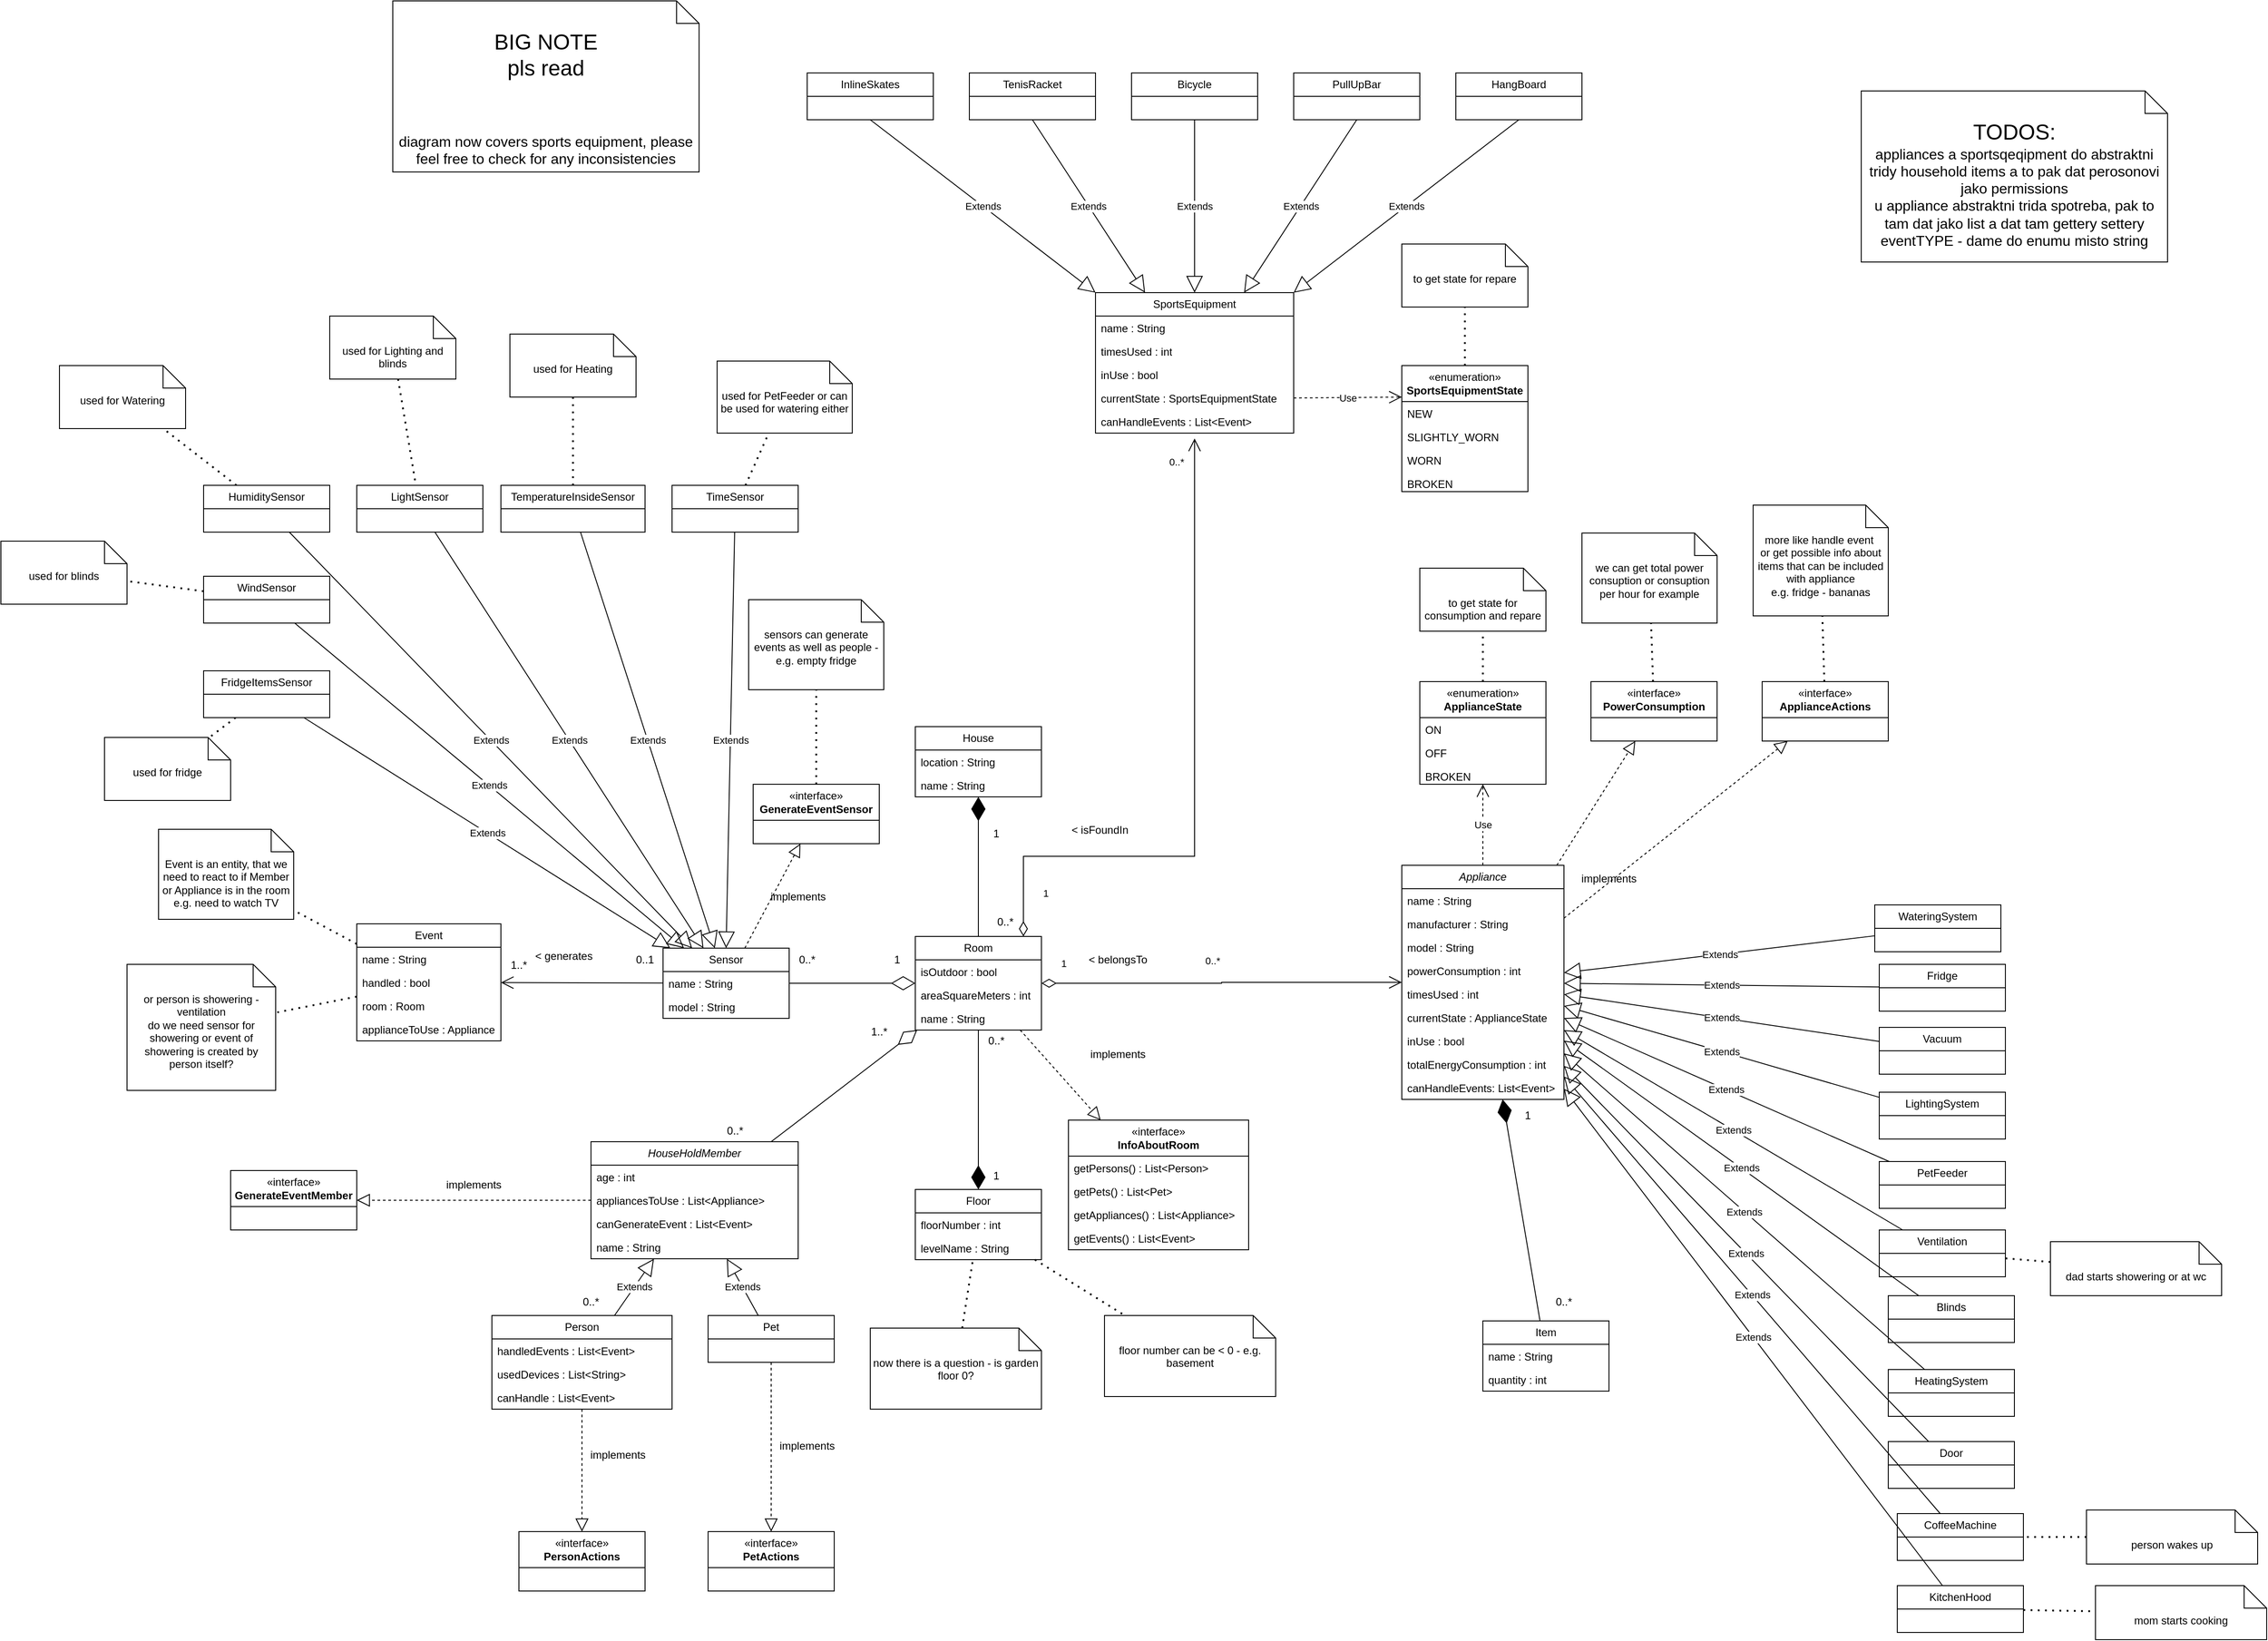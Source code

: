 <mxfile version="28.2.8">
  <diagram name="Page-1" id="9f46799a-70d6-7492-0946-bef42562c5a5">
    <mxGraphModel dx="3150" dy="1844" grid="1" gridSize="10" guides="1" tooltips="1" connect="1" arrows="1" fold="1" page="1" pageScale="1" pageWidth="1100" pageHeight="850" background="none" math="0" shadow="0">
      <root>
        <mxCell id="0" />
        <mxCell id="1" parent="0" />
        <mxCell id="Gm1SaMZMDXmlQUtWmcQF-1" value="&lt;i&gt;Appliance&lt;/i&gt;" style="swimlane;fontStyle=0;childLayout=stackLayout;horizontal=1;startSize=26;fillColor=none;horizontalStack=0;resizeParent=1;resizeParentMax=0;resizeLast=0;collapsible=1;marginBottom=0;whiteSpace=wrap;html=1;" parent="1" vertex="1">
          <mxGeometry x="660" y="230" width="180" height="260" as="geometry" />
        </mxCell>
        <mxCell id="Gm1SaMZMDXmlQUtWmcQF-2" value="name : String" style="text;strokeColor=none;fillColor=none;align=left;verticalAlign=top;spacingLeft=4;spacingRight=4;overflow=hidden;rotatable=0;points=[[0,0.5],[1,0.5]];portConstraint=eastwest;whiteSpace=wrap;html=1;" parent="Gm1SaMZMDXmlQUtWmcQF-1" vertex="1">
          <mxGeometry y="26" width="180" height="26" as="geometry" />
        </mxCell>
        <mxCell id="Gm1SaMZMDXmlQUtWmcQF-3" value="manufacturer : String" style="text;strokeColor=none;fillColor=none;align=left;verticalAlign=top;spacingLeft=4;spacingRight=4;overflow=hidden;rotatable=0;points=[[0,0.5],[1,0.5]];portConstraint=eastwest;whiteSpace=wrap;html=1;" parent="Gm1SaMZMDXmlQUtWmcQF-1" vertex="1">
          <mxGeometry y="52" width="180" height="26" as="geometry" />
        </mxCell>
        <mxCell id="Gm1SaMZMDXmlQUtWmcQF-6" value="model : String" style="text;strokeColor=none;fillColor=none;align=left;verticalAlign=top;spacingLeft=4;spacingRight=4;overflow=hidden;rotatable=0;points=[[0,0.5],[1,0.5]];portConstraint=eastwest;whiteSpace=wrap;html=1;" parent="Gm1SaMZMDXmlQUtWmcQF-1" vertex="1">
          <mxGeometry y="78" width="180" height="26" as="geometry" />
        </mxCell>
        <mxCell id="Gm1SaMZMDXmlQUtWmcQF-4" value="powerConsumption : int" style="text;strokeColor=none;fillColor=none;align=left;verticalAlign=top;spacingLeft=4;spacingRight=4;overflow=hidden;rotatable=0;points=[[0,0.5],[1,0.5]];portConstraint=eastwest;whiteSpace=wrap;html=1;" parent="Gm1SaMZMDXmlQUtWmcQF-1" vertex="1">
          <mxGeometry y="104" width="180" height="26" as="geometry" />
        </mxCell>
        <mxCell id="Gm1SaMZMDXmlQUtWmcQF-92" value="timesUsed : int" style="text;strokeColor=none;fillColor=none;align=left;verticalAlign=top;spacingLeft=4;spacingRight=4;overflow=hidden;rotatable=0;points=[[0,0.5],[1,0.5]];portConstraint=eastwest;whiteSpace=wrap;html=1;" parent="Gm1SaMZMDXmlQUtWmcQF-1" vertex="1">
          <mxGeometry y="130" width="180" height="26" as="geometry" />
        </mxCell>
        <mxCell id="Gm1SaMZMDXmlQUtWmcQF-158" value="currentState : ApplianceState" style="text;strokeColor=none;fillColor=none;align=left;verticalAlign=top;spacingLeft=4;spacingRight=4;overflow=hidden;rotatable=0;points=[[0,0.5],[1,0.5]];portConstraint=eastwest;whiteSpace=wrap;html=1;" parent="Gm1SaMZMDXmlQUtWmcQF-1" vertex="1">
          <mxGeometry y="156" width="180" height="26" as="geometry" />
        </mxCell>
        <mxCell id="Gm1SaMZMDXmlQUtWmcQF-164" value="inUse : bool" style="text;strokeColor=none;fillColor=none;align=left;verticalAlign=top;spacingLeft=4;spacingRight=4;overflow=hidden;rotatable=0;points=[[0,0.5],[1,0.5]];portConstraint=eastwest;whiteSpace=wrap;html=1;" parent="Gm1SaMZMDXmlQUtWmcQF-1" vertex="1">
          <mxGeometry y="182" width="180" height="26" as="geometry" />
        </mxCell>
        <mxCell id="Gm1SaMZMDXmlQUtWmcQF-175" value="totalEnergyConsumption : int" style="text;strokeColor=none;fillColor=none;align=left;verticalAlign=top;spacingLeft=4;spacingRight=4;overflow=hidden;rotatable=0;points=[[0,0.5],[1,0.5]];portConstraint=eastwest;whiteSpace=wrap;html=1;" parent="Gm1SaMZMDXmlQUtWmcQF-1" vertex="1">
          <mxGeometry y="208" width="180" height="26" as="geometry" />
        </mxCell>
        <mxCell id="Gm1SaMZMDXmlQUtWmcQF-210" value="canHandleEvents: List&amp;lt;Event&amp;gt;" style="text;strokeColor=none;fillColor=none;align=left;verticalAlign=top;spacingLeft=4;spacingRight=4;overflow=hidden;rotatable=0;points=[[0,0.5],[1,0.5]];portConstraint=eastwest;whiteSpace=wrap;html=1;" parent="Gm1SaMZMDXmlQUtWmcQF-1" vertex="1">
          <mxGeometry y="234" width="180" height="26" as="geometry" />
        </mxCell>
        <mxCell id="Gm1SaMZMDXmlQUtWmcQF-8" value="«enumeration»&lt;b&gt;&lt;br&gt;ApplianceState&lt;/b&gt;" style="swimlane;fontStyle=0;childLayout=stackLayout;horizontal=1;startSize=40;fillColor=none;horizontalStack=0;resizeParent=1;resizeParentMax=0;resizeLast=0;collapsible=1;marginBottom=0;whiteSpace=wrap;html=1;" parent="1" vertex="1">
          <mxGeometry x="680" y="26" width="140" height="114" as="geometry" />
        </mxCell>
        <mxCell id="Gm1SaMZMDXmlQUtWmcQF-9" value="ON" style="text;strokeColor=none;fillColor=none;align=left;verticalAlign=top;spacingLeft=4;spacingRight=4;overflow=hidden;rotatable=0;points=[[0,0.5],[1,0.5]];portConstraint=eastwest;whiteSpace=wrap;html=1;" parent="Gm1SaMZMDXmlQUtWmcQF-8" vertex="1">
          <mxGeometry y="40" width="140" height="26" as="geometry" />
        </mxCell>
        <mxCell id="Gm1SaMZMDXmlQUtWmcQF-10" value="OFF" style="text;strokeColor=none;fillColor=none;align=left;verticalAlign=top;spacingLeft=4;spacingRight=4;overflow=hidden;rotatable=0;points=[[0,0.5],[1,0.5]];portConstraint=eastwest;whiteSpace=wrap;html=1;" parent="Gm1SaMZMDXmlQUtWmcQF-8" vertex="1">
          <mxGeometry y="66" width="140" height="26" as="geometry" />
        </mxCell>
        <mxCell id="Gm1SaMZMDXmlQUtWmcQF-11" value="BROKEN&lt;div&gt;&lt;br&gt;&lt;/div&gt;" style="text;strokeColor=none;fillColor=none;align=left;verticalAlign=top;spacingLeft=4;spacingRight=4;overflow=hidden;rotatable=0;points=[[0,0.5],[1,0.5]];portConstraint=eastwest;whiteSpace=wrap;html=1;" parent="Gm1SaMZMDXmlQUtWmcQF-8" vertex="1">
          <mxGeometry y="92" width="140" height="22" as="geometry" />
        </mxCell>
        <mxCell id="Gm1SaMZMDXmlQUtWmcQF-12" value="Use" style="endArrow=open;endSize=12;dashed=1;html=1;rounded=0;" parent="1" source="Gm1SaMZMDXmlQUtWmcQF-1" target="Gm1SaMZMDXmlQUtWmcQF-8" edge="1">
          <mxGeometry width="160" relative="1" as="geometry">
            <mxPoint x="650" y="202.5" as="sourcePoint" />
            <mxPoint x="810" y="202.5" as="targetPoint" />
          </mxGeometry>
        </mxCell>
        <mxCell id="Gm1SaMZMDXmlQUtWmcQF-13" value="Room" style="swimlane;fontStyle=0;childLayout=stackLayout;horizontal=1;startSize=26;fillColor=none;horizontalStack=0;resizeParent=1;resizeParentMax=0;resizeLast=0;collapsible=1;marginBottom=0;whiteSpace=wrap;html=1;" parent="1" vertex="1">
          <mxGeometry x="120" y="309" width="140" height="104" as="geometry" />
        </mxCell>
        <mxCell id="Gm1SaMZMDXmlQUtWmcQF-14" value="isOutdoor : bool" style="text;strokeColor=none;fillColor=none;align=left;verticalAlign=top;spacingLeft=4;spacingRight=4;overflow=hidden;rotatable=0;points=[[0,0.5],[1,0.5]];portConstraint=eastwest;whiteSpace=wrap;html=1;" parent="Gm1SaMZMDXmlQUtWmcQF-13" vertex="1">
          <mxGeometry y="26" width="140" height="26" as="geometry" />
        </mxCell>
        <mxCell id="Gm1SaMZMDXmlQUtWmcQF-15" value="areaSquareMeters : int" style="text;strokeColor=none;fillColor=none;align=left;verticalAlign=top;spacingLeft=4;spacingRight=4;overflow=hidden;rotatable=0;points=[[0,0.5],[1,0.5]];portConstraint=eastwest;whiteSpace=wrap;html=1;" parent="Gm1SaMZMDXmlQUtWmcQF-13" vertex="1">
          <mxGeometry y="52" width="140" height="26" as="geometry" />
        </mxCell>
        <mxCell id="Gm1SaMZMDXmlQUtWmcQF-16" value="name : String" style="text;strokeColor=none;fillColor=none;align=left;verticalAlign=top;spacingLeft=4;spacingRight=4;overflow=hidden;rotatable=0;points=[[0,0.5],[1,0.5]];portConstraint=eastwest;whiteSpace=wrap;html=1;" parent="Gm1SaMZMDXmlQUtWmcQF-13" vertex="1">
          <mxGeometry y="78" width="140" height="26" as="geometry" />
        </mxCell>
        <mxCell id="Gm1SaMZMDXmlQUtWmcQF-23" value="1" style="endArrow=open;html=1;endSize=12;startArrow=diamondThin;startSize=14;startFill=0;edgeStyle=orthogonalEdgeStyle;align=left;verticalAlign=bottom;rounded=0;" parent="1" source="Gm1SaMZMDXmlQUtWmcQF-13" target="Gm1SaMZMDXmlQUtWmcQF-1" edge="1">
          <mxGeometry x="-0.9" y="13" relative="1" as="geometry">
            <mxPoint x="280" y="352.5" as="sourcePoint" />
            <mxPoint x="440" y="352.5" as="targetPoint" />
            <mxPoint as="offset" />
          </mxGeometry>
        </mxCell>
        <mxCell id="Gm1SaMZMDXmlQUtWmcQF-24" value="&lt;span style=&quot;font-size: 11px; text-wrap-mode: nowrap; background-color: rgb(255, 255, 255);&quot;&gt;0..*&lt;/span&gt;" style="text;whiteSpace=wrap;html=1;" parent="1" vertex="1">
          <mxGeometry x="440" y="322" width="40" height="40" as="geometry" />
        </mxCell>
        <mxCell id="Gm1SaMZMDXmlQUtWmcQF-25" value="&amp;lt; belongsTo" style="text;html=1;whiteSpace=wrap;strokeColor=none;fillColor=none;align=center;verticalAlign=middle;rounded=0;" parent="1" vertex="1">
          <mxGeometry x="310" y="320" width="70" height="30" as="geometry" />
        </mxCell>
        <mxCell id="Gm1SaMZMDXmlQUtWmcQF-28" value="Floor" style="swimlane;fontStyle=0;childLayout=stackLayout;horizontal=1;startSize=26;fillColor=none;horizontalStack=0;resizeParent=1;resizeParentMax=0;resizeLast=0;collapsible=1;marginBottom=0;whiteSpace=wrap;html=1;" parent="1" vertex="1">
          <mxGeometry x="120" y="590" width="140" height="78" as="geometry" />
        </mxCell>
        <mxCell id="Gm1SaMZMDXmlQUtWmcQF-29" value="floorNumber : int" style="text;strokeColor=none;fillColor=none;align=left;verticalAlign=top;spacingLeft=4;spacingRight=4;overflow=hidden;rotatable=0;points=[[0,0.5],[1,0.5]];portConstraint=eastwest;whiteSpace=wrap;html=1;" parent="Gm1SaMZMDXmlQUtWmcQF-28" vertex="1">
          <mxGeometry y="26" width="140" height="26" as="geometry" />
        </mxCell>
        <mxCell id="Gm1SaMZMDXmlQUtWmcQF-30" value="levelName : String" style="text;strokeColor=none;fillColor=none;align=left;verticalAlign=top;spacingLeft=4;spacingRight=4;overflow=hidden;rotatable=0;points=[[0,0.5],[1,0.5]];portConstraint=eastwest;whiteSpace=wrap;html=1;" parent="Gm1SaMZMDXmlQUtWmcQF-28" vertex="1">
          <mxGeometry y="52" width="140" height="26" as="geometry" />
        </mxCell>
        <mxCell id="Gm1SaMZMDXmlQUtWmcQF-33" value="" style="endArrow=diamondThin;endFill=1;endSize=24;html=1;rounded=0;" parent="1" source="Gm1SaMZMDXmlQUtWmcQF-13" target="Gm1SaMZMDXmlQUtWmcQF-28" edge="1">
          <mxGeometry width="160" relative="1" as="geometry">
            <mxPoint x="80" y="510" as="sourcePoint" />
            <mxPoint x="240" y="510" as="targetPoint" />
          </mxGeometry>
        </mxCell>
        <mxCell id="Gm1SaMZMDXmlQUtWmcQF-34" value="now there is a question - is garden floor 0?" style="shape=note2;boundedLbl=1;whiteSpace=wrap;html=1;size=25;verticalAlign=top;align=center;" parent="1" vertex="1">
          <mxGeometry x="70" y="744" width="190" height="90" as="geometry" />
        </mxCell>
        <mxCell id="Gm1SaMZMDXmlQUtWmcQF-35" value="1" style="text;html=1;whiteSpace=wrap;strokeColor=none;fillColor=none;align=center;verticalAlign=middle;rounded=0;" parent="1" vertex="1">
          <mxGeometry x="180" y="560" width="60" height="30" as="geometry" />
        </mxCell>
        <mxCell id="Gm1SaMZMDXmlQUtWmcQF-36" value="0..*" style="text;html=1;whiteSpace=wrap;strokeColor=none;fillColor=none;align=center;verticalAlign=middle;rounded=0;" parent="1" vertex="1">
          <mxGeometry x="180" y="410" width="60" height="30" as="geometry" />
        </mxCell>
        <mxCell id="Gm1SaMZMDXmlQUtWmcQF-37" value="&lt;i&gt;HouseHoldMember&lt;/i&gt;" style="swimlane;fontStyle=0;childLayout=stackLayout;horizontal=1;startSize=26;fillColor=none;horizontalStack=0;resizeParent=1;resizeParentMax=0;resizeLast=0;collapsible=1;marginBottom=0;whiteSpace=wrap;html=1;" parent="1" vertex="1">
          <mxGeometry x="-240" y="537" width="230" height="130" as="geometry" />
        </mxCell>
        <mxCell id="Gm1SaMZMDXmlQUtWmcQF-38" value="age : int" style="text;strokeColor=none;fillColor=none;align=left;verticalAlign=top;spacingLeft=4;spacingRight=4;overflow=hidden;rotatable=0;points=[[0,0.5],[1,0.5]];portConstraint=eastwest;whiteSpace=wrap;html=1;" parent="Gm1SaMZMDXmlQUtWmcQF-37" vertex="1">
          <mxGeometry y="26" width="230" height="26" as="geometry" />
        </mxCell>
        <mxCell id="Gm1SaMZMDXmlQUtWmcQF-177" value="appliancesToUse : List&amp;lt;Appliance&amp;gt;" style="text;strokeColor=none;fillColor=none;align=left;verticalAlign=top;spacingLeft=4;spacingRight=4;overflow=hidden;rotatable=0;points=[[0,0.5],[1,0.5]];portConstraint=eastwest;whiteSpace=wrap;html=1;" parent="Gm1SaMZMDXmlQUtWmcQF-37" vertex="1">
          <mxGeometry y="52" width="230" height="26" as="geometry" />
        </mxCell>
        <mxCell id="Gm1SaMZMDXmlQUtWmcQF-189" value="canGenerateEvent : List&amp;lt;Event&amp;gt;" style="text;strokeColor=none;fillColor=none;align=left;verticalAlign=top;spacingLeft=4;spacingRight=4;overflow=hidden;rotatable=0;points=[[0,0.5],[1,0.5]];portConstraint=eastwest;whiteSpace=wrap;html=1;" parent="Gm1SaMZMDXmlQUtWmcQF-37" vertex="1">
          <mxGeometry y="78" width="230" height="26" as="geometry" />
        </mxCell>
        <mxCell id="Gm1SaMZMDXmlQUtWmcQF-199" value="name : String" style="text;strokeColor=none;fillColor=none;align=left;verticalAlign=top;spacingLeft=4;spacingRight=4;overflow=hidden;rotatable=0;points=[[0,0.5],[1,0.5]];portConstraint=eastwest;whiteSpace=wrap;html=1;" parent="Gm1SaMZMDXmlQUtWmcQF-37" vertex="1">
          <mxGeometry y="104" width="230" height="26" as="geometry" />
        </mxCell>
        <mxCell id="Gm1SaMZMDXmlQUtWmcQF-46" value="floor number can be &amp;lt; 0 - e.g. basement" style="shape=note2;boundedLbl=1;whiteSpace=wrap;html=1;size=25;verticalAlign=top;align=center;" parent="1" vertex="1">
          <mxGeometry x="330" y="730" width="190" height="90" as="geometry" />
        </mxCell>
        <mxCell id="Gm1SaMZMDXmlQUtWmcQF-79" value="House" style="swimlane;fontStyle=0;childLayout=stackLayout;horizontal=1;startSize=26;fillColor=none;horizontalStack=0;resizeParent=1;resizeParentMax=0;resizeLast=0;collapsible=1;marginBottom=0;whiteSpace=wrap;html=1;" parent="1" vertex="1">
          <mxGeometry x="120" y="76" width="140" height="78" as="geometry" />
        </mxCell>
        <mxCell id="Gm1SaMZMDXmlQUtWmcQF-80" value="location : String" style="text;strokeColor=none;fillColor=none;align=left;verticalAlign=top;spacingLeft=4;spacingRight=4;overflow=hidden;rotatable=0;points=[[0,0.5],[1,0.5]];portConstraint=eastwest;whiteSpace=wrap;html=1;" parent="Gm1SaMZMDXmlQUtWmcQF-79" vertex="1">
          <mxGeometry y="26" width="140" height="26" as="geometry" />
        </mxCell>
        <mxCell id="Gm1SaMZMDXmlQUtWmcQF-81" value="name : String" style="text;strokeColor=none;fillColor=none;align=left;verticalAlign=top;spacingLeft=4;spacingRight=4;overflow=hidden;rotatable=0;points=[[0,0.5],[1,0.5]];portConstraint=eastwest;whiteSpace=wrap;html=1;" parent="Gm1SaMZMDXmlQUtWmcQF-79" vertex="1">
          <mxGeometry y="52" width="140" height="26" as="geometry" />
        </mxCell>
        <mxCell id="Gm1SaMZMDXmlQUtWmcQF-83" value="" style="endArrow=diamondThin;endFill=1;endSize=24;html=1;rounded=0;" parent="1" source="Gm1SaMZMDXmlQUtWmcQF-13" target="Gm1SaMZMDXmlQUtWmcQF-79" edge="1">
          <mxGeometry width="160" relative="1" as="geometry">
            <mxPoint x="-80" y="210" as="sourcePoint" />
            <mxPoint x="80" y="210" as="targetPoint" />
          </mxGeometry>
        </mxCell>
        <mxCell id="Gm1SaMZMDXmlQUtWmcQF-84" value="1" style="text;html=1;whiteSpace=wrap;strokeColor=none;fillColor=none;align=center;verticalAlign=middle;rounded=0;" parent="1" vertex="1">
          <mxGeometry x="180" y="180" width="60" height="30" as="geometry" />
        </mxCell>
        <mxCell id="Gm1SaMZMDXmlQUtWmcQF-85" value="0..*" style="text;html=1;whiteSpace=wrap;strokeColor=none;fillColor=none;align=center;verticalAlign=middle;rounded=0;" parent="1" vertex="1">
          <mxGeometry x="190" y="278" width="60" height="30" as="geometry" />
        </mxCell>
        <mxCell id="Gm1SaMZMDXmlQUtWmcQF-88" value="Sensor" style="swimlane;fontStyle=0;childLayout=stackLayout;horizontal=1;startSize=26;fillColor=none;horizontalStack=0;resizeParent=1;resizeParentMax=0;resizeLast=0;collapsible=1;marginBottom=0;whiteSpace=wrap;html=1;" parent="1" vertex="1">
          <mxGeometry x="-160" y="322" width="140" height="78" as="geometry" />
        </mxCell>
        <mxCell id="Gm1SaMZMDXmlQUtWmcQF-89" value="name : String" style="text;strokeColor=none;fillColor=none;align=left;verticalAlign=top;spacingLeft=4;spacingRight=4;overflow=hidden;rotatable=0;points=[[0,0.5],[1,0.5]];portConstraint=eastwest;whiteSpace=wrap;html=1;" parent="Gm1SaMZMDXmlQUtWmcQF-88" vertex="1">
          <mxGeometry y="26" width="140" height="26" as="geometry" />
        </mxCell>
        <mxCell id="Gm1SaMZMDXmlQUtWmcQF-90" value="model : String" style="text;strokeColor=none;fillColor=none;align=left;verticalAlign=top;spacingLeft=4;spacingRight=4;overflow=hidden;rotatable=0;points=[[0,0.5],[1,0.5]];portConstraint=eastwest;whiteSpace=wrap;html=1;" parent="Gm1SaMZMDXmlQUtWmcQF-88" vertex="1">
          <mxGeometry y="52" width="140" height="26" as="geometry" />
        </mxCell>
        <mxCell id="Gm1SaMZMDXmlQUtWmcQF-95" value="" style="endArrow=diamondThin;endFill=0;endSize=24;html=1;rounded=0;" parent="1" source="Gm1SaMZMDXmlQUtWmcQF-88" target="Gm1SaMZMDXmlQUtWmcQF-13" edge="1">
          <mxGeometry width="160" relative="1" as="geometry">
            <mxPoint x="-70" y="352.5" as="sourcePoint" />
            <mxPoint x="90" y="352.5" as="targetPoint" />
          </mxGeometry>
        </mxCell>
        <mxCell id="Gm1SaMZMDXmlQUtWmcQF-96" value="0..*" style="text;html=1;whiteSpace=wrap;strokeColor=none;fillColor=none;align=center;verticalAlign=middle;rounded=0;" parent="1" vertex="1">
          <mxGeometry x="-30" y="320" width="60" height="30" as="geometry" />
        </mxCell>
        <mxCell id="Gm1SaMZMDXmlQUtWmcQF-98" value="1" style="text;html=1;whiteSpace=wrap;strokeColor=none;fillColor=none;align=center;verticalAlign=middle;rounded=0;" parent="1" vertex="1">
          <mxGeometry x="70" y="320" width="60" height="30" as="geometry" />
        </mxCell>
        <mxCell id="Gm1SaMZMDXmlQUtWmcQF-99" value="Event" style="swimlane;fontStyle=0;childLayout=stackLayout;horizontal=1;startSize=26;fillColor=none;horizontalStack=0;resizeParent=1;resizeParentMax=0;resizeLast=0;collapsible=1;marginBottom=0;whiteSpace=wrap;html=1;" parent="1" vertex="1">
          <mxGeometry x="-500" y="295" width="160" height="130" as="geometry" />
        </mxCell>
        <mxCell id="Gm1SaMZMDXmlQUtWmcQF-165" value="name : String" style="text;strokeColor=none;fillColor=none;align=left;verticalAlign=top;spacingLeft=4;spacingRight=4;overflow=hidden;rotatable=0;points=[[0,0.5],[1,0.5]];portConstraint=eastwest;whiteSpace=wrap;html=1;" parent="Gm1SaMZMDXmlQUtWmcQF-99" vertex="1">
          <mxGeometry y="26" width="160" height="26" as="geometry" />
        </mxCell>
        <mxCell id="Gm1SaMZMDXmlQUtWmcQF-100" value="handled : bool" style="text;strokeColor=none;fillColor=none;align=left;verticalAlign=top;spacingLeft=4;spacingRight=4;overflow=hidden;rotatable=0;points=[[0,0.5],[1,0.5]];portConstraint=eastwest;whiteSpace=wrap;html=1;" parent="Gm1SaMZMDXmlQUtWmcQF-99" vertex="1">
          <mxGeometry y="52" width="160" height="26" as="geometry" />
        </mxCell>
        <mxCell id="Gm1SaMZMDXmlQUtWmcQF-215" value="room : Room" style="text;strokeColor=none;fillColor=none;align=left;verticalAlign=top;spacingLeft=4;spacingRight=4;overflow=hidden;rotatable=0;points=[[0,0.5],[1,0.5]];portConstraint=eastwest;whiteSpace=wrap;html=1;" parent="Gm1SaMZMDXmlQUtWmcQF-99" vertex="1">
          <mxGeometry y="78" width="160" height="26" as="geometry" />
        </mxCell>
        <mxCell id="NX4kfmj4bYCO-L7I60A3-1" value="applianceToUse : Appliance" style="text;strokeColor=none;fillColor=none;align=left;verticalAlign=top;spacingLeft=4;spacingRight=4;overflow=hidden;rotatable=0;points=[[0,0.5],[1,0.5]];portConstraint=eastwest;whiteSpace=wrap;html=1;" parent="Gm1SaMZMDXmlQUtWmcQF-99" vertex="1">
          <mxGeometry y="104" width="160" height="26" as="geometry" />
        </mxCell>
        <mxCell id="Gm1SaMZMDXmlQUtWmcQF-103" value="" style="endArrow=open;endFill=1;endSize=12;html=1;rounded=0;" parent="1" source="Gm1SaMZMDXmlQUtWmcQF-88" target="Gm1SaMZMDXmlQUtWmcQF-99" edge="1">
          <mxGeometry width="160" relative="1" as="geometry">
            <mxPoint x="-200" y="460" as="sourcePoint" />
            <mxPoint x="-40" y="460" as="targetPoint" />
          </mxGeometry>
        </mxCell>
        <mxCell id="Gm1SaMZMDXmlQUtWmcQF-104" value="&amp;lt; generates" style="text;html=1;whiteSpace=wrap;strokeColor=none;fillColor=none;align=center;verticalAlign=middle;rounded=0;" parent="1" vertex="1">
          <mxGeometry x="-310" y="316" width="80" height="30" as="geometry" />
        </mxCell>
        <mxCell id="Gm1SaMZMDXmlQUtWmcQF-105" value="0..1" style="text;html=1;whiteSpace=wrap;strokeColor=none;fillColor=none;align=center;verticalAlign=middle;rounded=0;" parent="1" vertex="1">
          <mxGeometry x="-210" y="320" width="60" height="30" as="geometry" />
        </mxCell>
        <mxCell id="Gm1SaMZMDXmlQUtWmcQF-106" value="1..*" style="text;html=1;whiteSpace=wrap;strokeColor=none;fillColor=none;align=center;verticalAlign=middle;rounded=0;" parent="1" vertex="1">
          <mxGeometry x="-350" y="326" width="60" height="30" as="geometry" />
        </mxCell>
        <mxCell id="Gm1SaMZMDXmlQUtWmcQF-107" value="«interface»&lt;br&gt;&lt;b&gt;ApplianceActions&lt;/b&gt;" style="swimlane;fontStyle=0;childLayout=stackLayout;horizontal=1;startSize=40;fillColor=none;horizontalStack=0;resizeParent=1;resizeParentMax=0;resizeLast=0;collapsible=1;marginBottom=0;whiteSpace=wrap;html=1;" parent="1" vertex="1">
          <mxGeometry x="1060" y="26" width="140" height="66" as="geometry" />
        </mxCell>
        <mxCell id="Gm1SaMZMDXmlQUtWmcQF-111" value="" style="endArrow=block;dashed=1;endFill=0;endSize=12;html=1;rounded=0;" parent="1" source="Gm1SaMZMDXmlQUtWmcQF-1" target="Gm1SaMZMDXmlQUtWmcQF-107" edge="1">
          <mxGeometry width="160" relative="1" as="geometry">
            <mxPoint x="950" y="480" as="sourcePoint" />
            <mxPoint x="1110" y="480" as="targetPoint" />
          </mxGeometry>
        </mxCell>
        <mxCell id="Gm1SaMZMDXmlQUtWmcQF-113" value="" style="endArrow=diamondThin;endFill=0;endSize=24;html=1;rounded=0;" parent="1" source="Gm1SaMZMDXmlQUtWmcQF-37" target="Gm1SaMZMDXmlQUtWmcQF-13" edge="1">
          <mxGeometry width="160" relative="1" as="geometry">
            <mxPoint x="-100" y="460" as="sourcePoint" />
            <mxPoint x="60" y="460" as="targetPoint" />
          </mxGeometry>
        </mxCell>
        <mxCell id="Gm1SaMZMDXmlQUtWmcQF-114" value="1..*" style="text;html=1;whiteSpace=wrap;strokeColor=none;fillColor=none;align=center;verticalAlign=middle;rounded=0;" parent="1" vertex="1">
          <mxGeometry x="50" y="400" width="60" height="30" as="geometry" />
        </mxCell>
        <mxCell id="Gm1SaMZMDXmlQUtWmcQF-115" value="0..*" style="text;html=1;whiteSpace=wrap;strokeColor=none;fillColor=none;align=center;verticalAlign=middle;rounded=0;" parent="1" vertex="1">
          <mxGeometry x="-110" y="510" width="60" height="30" as="geometry" />
        </mxCell>
        <mxCell id="Gm1SaMZMDXmlQUtWmcQF-116" value="Extends" style="endArrow=block;endSize=16;endFill=0;html=1;rounded=0;" parent="1" source="Gm1SaMZMDXmlQUtWmcQF-119" target="Gm1SaMZMDXmlQUtWmcQF-37" edge="1">
          <mxGeometry width="160" relative="1" as="geometry">
            <mxPoint x="-390" y="720" as="sourcePoint" />
            <mxPoint x="-280" y="680" as="targetPoint" />
          </mxGeometry>
        </mxCell>
        <mxCell id="Gm1SaMZMDXmlQUtWmcQF-119" value="Person" style="swimlane;fontStyle=0;childLayout=stackLayout;horizontal=1;startSize=26;fillColor=none;horizontalStack=0;resizeParent=1;resizeParentMax=0;resizeLast=0;collapsible=1;marginBottom=0;whiteSpace=wrap;html=1;" parent="1" vertex="1">
          <mxGeometry x="-350" y="730" width="200" height="104" as="geometry" />
        </mxCell>
        <mxCell id="Gm1SaMZMDXmlQUtWmcQF-120" value="handledEvents : List&amp;lt;Event&amp;gt;" style="text;strokeColor=none;fillColor=none;align=left;verticalAlign=top;spacingLeft=4;spacingRight=4;overflow=hidden;rotatable=0;points=[[0,0.5],[1,0.5]];portConstraint=eastwest;whiteSpace=wrap;html=1;" parent="Gm1SaMZMDXmlQUtWmcQF-119" vertex="1">
          <mxGeometry y="26" width="200" height="26" as="geometry" />
        </mxCell>
        <mxCell id="Gm1SaMZMDXmlQUtWmcQF-121" value="usedDevices : List&amp;lt;String&amp;gt;" style="text;strokeColor=none;fillColor=none;align=left;verticalAlign=top;spacingLeft=4;spacingRight=4;overflow=hidden;rotatable=0;points=[[0,0.5],[1,0.5]];portConstraint=eastwest;whiteSpace=wrap;html=1;" parent="Gm1SaMZMDXmlQUtWmcQF-119" vertex="1">
          <mxGeometry y="52" width="200" height="26" as="geometry" />
        </mxCell>
        <mxCell id="Gm1SaMZMDXmlQUtWmcQF-188" value="canHandle : List&amp;lt;Event&amp;gt;" style="text;strokeColor=none;fillColor=none;align=left;verticalAlign=top;spacingLeft=4;spacingRight=4;overflow=hidden;rotatable=0;points=[[0,0.5],[1,0.5]];portConstraint=eastwest;whiteSpace=wrap;html=1;" parent="Gm1SaMZMDXmlQUtWmcQF-119" vertex="1">
          <mxGeometry y="78" width="200" height="26" as="geometry" />
        </mxCell>
        <mxCell id="Gm1SaMZMDXmlQUtWmcQF-123" value="Pet" style="swimlane;fontStyle=0;childLayout=stackLayout;horizontal=1;startSize=26;fillColor=none;horizontalStack=0;resizeParent=1;resizeParentMax=0;resizeLast=0;collapsible=1;marginBottom=0;whiteSpace=wrap;html=1;" parent="1" vertex="1">
          <mxGeometry x="-110" y="730" width="140" height="52" as="geometry" />
        </mxCell>
        <mxCell id="Gm1SaMZMDXmlQUtWmcQF-127" value="Extends" style="endArrow=block;endSize=16;endFill=0;html=1;rounded=0;" parent="1" source="Gm1SaMZMDXmlQUtWmcQF-123" target="Gm1SaMZMDXmlQUtWmcQF-37" edge="1">
          <mxGeometry width="160" relative="1" as="geometry">
            <mxPoint x="170" y="869" as="sourcePoint" />
            <mxPoint x="361" y="740" as="targetPoint" />
          </mxGeometry>
        </mxCell>
        <mxCell id="Gm1SaMZMDXmlQUtWmcQF-128" value="WindSensor" style="swimlane;fontStyle=0;childLayout=stackLayout;horizontal=1;startSize=26;fillColor=none;horizontalStack=0;resizeParent=1;resizeParentMax=0;resizeLast=0;collapsible=1;marginBottom=0;whiteSpace=wrap;html=1;" parent="1" vertex="1">
          <mxGeometry x="-670" y="-91" width="140" height="52" as="geometry" />
        </mxCell>
        <mxCell id="Gm1SaMZMDXmlQUtWmcQF-132" value="LightSensor" style="swimlane;fontStyle=0;childLayout=stackLayout;horizontal=1;startSize=26;fillColor=none;horizontalStack=0;resizeParent=1;resizeParentMax=0;resizeLast=0;collapsible=1;marginBottom=0;whiteSpace=wrap;html=1;" parent="1" vertex="1">
          <mxGeometry x="-500" y="-192" width="140" height="52" as="geometry" />
        </mxCell>
        <mxCell id="Gm1SaMZMDXmlQUtWmcQF-133" value="TemperatureInsideSensor" style="swimlane;fontStyle=0;childLayout=stackLayout;horizontal=1;startSize=26;fillColor=none;horizontalStack=0;resizeParent=1;resizeParentMax=0;resizeLast=0;collapsible=1;marginBottom=0;whiteSpace=wrap;html=1;" parent="1" vertex="1">
          <mxGeometry x="-340" y="-192" width="160" height="52" as="geometry" />
        </mxCell>
        <mxCell id="Gm1SaMZMDXmlQUtWmcQF-134" value="FridgeItemsSensor" style="swimlane;fontStyle=0;childLayout=stackLayout;horizontal=1;startSize=26;fillColor=none;horizontalStack=0;resizeParent=1;resizeParentMax=0;resizeLast=0;collapsible=1;marginBottom=0;whiteSpace=wrap;html=1;" parent="1" vertex="1">
          <mxGeometry x="-670" y="14" width="140" height="52" as="geometry" />
        </mxCell>
        <mxCell id="Gm1SaMZMDXmlQUtWmcQF-136" value="Extends" style="endArrow=block;endSize=16;endFill=0;html=1;rounded=0;" parent="1" source="Gm1SaMZMDXmlQUtWmcQF-133" target="Gm1SaMZMDXmlQUtWmcQF-88" edge="1">
          <mxGeometry width="160" relative="1" as="geometry">
            <mxPoint x="-90" y="20" as="sourcePoint" />
            <mxPoint x="70" y="20" as="targetPoint" />
          </mxGeometry>
        </mxCell>
        <mxCell id="Gm1SaMZMDXmlQUtWmcQF-137" value="Extends" style="endArrow=block;endSize=16;endFill=0;html=1;rounded=0;" parent="1" source="Gm1SaMZMDXmlQUtWmcQF-132" target="Gm1SaMZMDXmlQUtWmcQF-88" edge="1">
          <mxGeometry width="160" relative="1" as="geometry">
            <mxPoint x="-230" y="110" as="sourcePoint" />
            <mxPoint x="-140" y="458" as="targetPoint" />
          </mxGeometry>
        </mxCell>
        <mxCell id="Gm1SaMZMDXmlQUtWmcQF-138" value="Extends" style="endArrow=block;endSize=16;endFill=0;html=1;rounded=0;" parent="1" source="Gm1SaMZMDXmlQUtWmcQF-128" target="Gm1SaMZMDXmlQUtWmcQF-88" edge="1">
          <mxGeometry width="160" relative="1" as="geometry">
            <mxPoint x="-280" y="250" as="sourcePoint" />
            <mxPoint x="-190" y="598" as="targetPoint" />
          </mxGeometry>
        </mxCell>
        <mxCell id="Gm1SaMZMDXmlQUtWmcQF-139" value="Extends" style="endArrow=block;endSize=16;endFill=0;html=1;rounded=0;" parent="1" source="Gm1SaMZMDXmlQUtWmcQF-134" target="Gm1SaMZMDXmlQUtWmcQF-88" edge="1">
          <mxGeometry width="160" relative="1" as="geometry">
            <mxPoint x="-300" y="270" as="sourcePoint" />
            <mxPoint x="-210" y="618" as="targetPoint" />
          </mxGeometry>
        </mxCell>
        <mxCell id="Gm1SaMZMDXmlQUtWmcQF-152" value="«interface»&lt;br&gt;&lt;b&gt;PowerConsumption&lt;/b&gt;" style="swimlane;fontStyle=0;childLayout=stackLayout;horizontal=1;startSize=40;fillColor=none;horizontalStack=0;resizeParent=1;resizeParentMax=0;resizeLast=0;collapsible=1;marginBottom=0;whiteSpace=wrap;html=1;" parent="1" vertex="1">
          <mxGeometry x="870" y="26" width="140" height="66" as="geometry" />
        </mxCell>
        <mxCell id="Gm1SaMZMDXmlQUtWmcQF-153" value="" style="endArrow=block;dashed=1;endFill=0;endSize=12;html=1;rounded=0;" parent="1" source="Gm1SaMZMDXmlQUtWmcQF-1" target="Gm1SaMZMDXmlQUtWmcQF-152" edge="1">
          <mxGeometry width="160" relative="1" as="geometry">
            <mxPoint x="990" y="420" as="sourcePoint" />
            <mxPoint x="1090" y="532" as="targetPoint" />
          </mxGeometry>
        </mxCell>
        <mxCell id="Gm1SaMZMDXmlQUtWmcQF-157" value="0..*" style="text;html=1;whiteSpace=wrap;strokeColor=none;fillColor=none;align=center;verticalAlign=middle;rounded=0;" parent="1" vertex="1">
          <mxGeometry x="-270" y="700" width="60" height="30" as="geometry" />
        </mxCell>
        <mxCell id="Gm1SaMZMDXmlQUtWmcQF-178" value="Vacuum" style="swimlane;fontStyle=0;childLayout=stackLayout;horizontal=1;startSize=26;fillColor=none;horizontalStack=0;resizeParent=1;resizeParentMax=0;resizeLast=0;collapsible=1;marginBottom=0;whiteSpace=wrap;html=1;" parent="1" vertex="1">
          <mxGeometry x="1190" y="410" width="140" height="52" as="geometry" />
        </mxCell>
        <mxCell id="Gm1SaMZMDXmlQUtWmcQF-179" value="WateringSystem" style="swimlane;fontStyle=0;childLayout=stackLayout;horizontal=1;startSize=26;fillColor=none;horizontalStack=0;resizeParent=1;resizeParentMax=0;resizeLast=0;collapsible=1;marginBottom=0;whiteSpace=wrap;html=1;" parent="1" vertex="1">
          <mxGeometry x="1185" y="274" width="140" height="52" as="geometry" />
        </mxCell>
        <mxCell id="Gm1SaMZMDXmlQUtWmcQF-180" value="implements" style="text;html=1;whiteSpace=wrap;strokeColor=none;fillColor=none;align=center;verticalAlign=middle;rounded=0;" parent="1" vertex="1">
          <mxGeometry x="860" y="230" width="60" height="30" as="geometry" />
        </mxCell>
        <mxCell id="Gm1SaMZMDXmlQUtWmcQF-185" value="«interface»&lt;br&gt;&lt;b&gt;PersonActions&lt;/b&gt;" style="swimlane;fontStyle=0;childLayout=stackLayout;horizontal=1;startSize=40;fillColor=none;horizontalStack=0;resizeParent=1;resizeParentMax=0;resizeLast=0;collapsible=1;marginBottom=0;whiteSpace=wrap;html=1;" parent="1" vertex="1">
          <mxGeometry x="-320" y="970" width="140" height="66" as="geometry" />
        </mxCell>
        <mxCell id="Gm1SaMZMDXmlQUtWmcQF-187" value="implements" style="text;html=1;whiteSpace=wrap;strokeColor=none;fillColor=none;align=center;verticalAlign=middle;rounded=0;" parent="1" vertex="1">
          <mxGeometry x="-240" y="870" width="60" height="30" as="geometry" />
        </mxCell>
        <mxCell id="Gm1SaMZMDXmlQUtWmcQF-190" value="«interface»&lt;br&gt;&lt;b&gt;GenerateEventMember&lt;/b&gt;" style="swimlane;fontStyle=0;childLayout=stackLayout;horizontal=1;startSize=40;fillColor=none;horizontalStack=0;resizeParent=1;resizeParentMax=0;resizeLast=0;collapsible=1;marginBottom=0;whiteSpace=wrap;html=1;" parent="1" vertex="1">
          <mxGeometry x="-640" y="569" width="140" height="66" as="geometry" />
        </mxCell>
        <mxCell id="Gm1SaMZMDXmlQUtWmcQF-191" value="" style="endArrow=block;dashed=1;endFill=0;endSize=12;html=1;rounded=0;" parent="1" source="Gm1SaMZMDXmlQUtWmcQF-37" target="Gm1SaMZMDXmlQUtWmcQF-190" edge="1">
          <mxGeometry width="160" relative="1" as="geometry">
            <mxPoint x="-520" y="860" as="sourcePoint" />
            <mxPoint x="-520" y="996" as="targetPoint" />
          </mxGeometry>
        </mxCell>
        <mxCell id="Gm1SaMZMDXmlQUtWmcQF-192" value="implements" style="text;html=1;whiteSpace=wrap;strokeColor=none;fillColor=none;align=center;verticalAlign=middle;rounded=0;" parent="1" vertex="1">
          <mxGeometry x="-400" y="570" width="60" height="30" as="geometry" />
        </mxCell>
        <mxCell id="Gm1SaMZMDXmlQUtWmcQF-194" value="«interface»&lt;br&gt;&lt;b&gt;GenerateEventSensor&lt;/b&gt;" style="swimlane;fontStyle=0;childLayout=stackLayout;horizontal=1;startSize=40;fillColor=none;horizontalStack=0;resizeParent=1;resizeParentMax=0;resizeLast=0;collapsible=1;marginBottom=0;whiteSpace=wrap;html=1;" parent="1" vertex="1">
          <mxGeometry x="-60" y="140" width="140" height="66" as="geometry" />
        </mxCell>
        <mxCell id="Gm1SaMZMDXmlQUtWmcQF-195" value="" style="endArrow=block;dashed=1;endFill=0;endSize=12;html=1;rounded=0;" parent="1" source="Gm1SaMZMDXmlQUtWmcQF-88" target="Gm1SaMZMDXmlQUtWmcQF-194" edge="1">
          <mxGeometry width="160" relative="1" as="geometry">
            <mxPoint x="-20" y="460" as="sourcePoint" />
            <mxPoint x="-280" y="460" as="targetPoint" />
          </mxGeometry>
        </mxCell>
        <mxCell id="Gm1SaMZMDXmlQUtWmcQF-196" value="implements" style="text;html=1;whiteSpace=wrap;strokeColor=none;fillColor=none;align=center;verticalAlign=middle;rounded=0;" parent="1" vertex="1">
          <mxGeometry x="-40" y="250" width="60" height="30" as="geometry" />
        </mxCell>
        <mxCell id="Gm1SaMZMDXmlQUtWmcQF-197" value="«interface»&lt;br&gt;&lt;b&gt;PetActions&lt;/b&gt;" style="swimlane;fontStyle=0;childLayout=stackLayout;horizontal=1;startSize=40;fillColor=none;horizontalStack=0;resizeParent=1;resizeParentMax=0;resizeLast=0;collapsible=1;marginBottom=0;whiteSpace=wrap;html=1;" parent="1" vertex="1">
          <mxGeometry x="-110" y="970" width="140" height="66" as="geometry" />
        </mxCell>
        <mxCell id="Gm1SaMZMDXmlQUtWmcQF-198" value="" style="endArrow=block;dashed=1;endFill=0;endSize=12;html=1;rounded=0;" parent="1" source="Gm1SaMZMDXmlQUtWmcQF-123" target="Gm1SaMZMDXmlQUtWmcQF-197" edge="1">
          <mxGeometry width="160" relative="1" as="geometry">
            <mxPoint x="70" y="820" as="sourcePoint" />
            <mxPoint x="70" y="956" as="targetPoint" />
          </mxGeometry>
        </mxCell>
        <mxCell id="Gm1SaMZMDXmlQUtWmcQF-200" value="«interface»&lt;br&gt;&lt;b&gt;InfoAboutRoom&lt;/b&gt;" style="swimlane;fontStyle=0;childLayout=stackLayout;horizontal=1;startSize=40;fillColor=none;horizontalStack=0;resizeParent=1;resizeParentMax=0;resizeLast=0;collapsible=1;marginBottom=0;whiteSpace=wrap;html=1;" parent="1" vertex="1">
          <mxGeometry x="290" y="513" width="200" height="144" as="geometry" />
        </mxCell>
        <mxCell id="Gm1SaMZMDXmlQUtWmcQF-201" value="getPersons() : List&amp;lt;Person&amp;gt;" style="text;strokeColor=none;fillColor=none;align=left;verticalAlign=top;spacingLeft=4;spacingRight=4;overflow=hidden;rotatable=0;points=[[0,0.5],[1,0.5]];portConstraint=eastwest;whiteSpace=wrap;html=1;" parent="Gm1SaMZMDXmlQUtWmcQF-200" vertex="1">
          <mxGeometry y="40" width="200" height="26" as="geometry" />
        </mxCell>
        <mxCell id="Gm1SaMZMDXmlQUtWmcQF-202" value="getPets() : List&amp;lt;Pet&amp;gt;" style="text;strokeColor=none;fillColor=none;align=left;verticalAlign=top;spacingLeft=4;spacingRight=4;overflow=hidden;rotatable=0;points=[[0,0.5],[1,0.5]];portConstraint=eastwest;whiteSpace=wrap;html=1;" parent="Gm1SaMZMDXmlQUtWmcQF-200" vertex="1">
          <mxGeometry y="66" width="200" height="26" as="geometry" />
        </mxCell>
        <mxCell id="Gm1SaMZMDXmlQUtWmcQF-203" value="getAppliances() : List&amp;lt;Appliance&amp;gt;" style="text;strokeColor=none;fillColor=none;align=left;verticalAlign=top;spacingLeft=4;spacingRight=4;overflow=hidden;rotatable=0;points=[[0,0.5],[1,0.5]];portConstraint=eastwest;whiteSpace=wrap;html=1;" parent="Gm1SaMZMDXmlQUtWmcQF-200" vertex="1">
          <mxGeometry y="92" width="200" height="26" as="geometry" />
        </mxCell>
        <mxCell id="Gm1SaMZMDXmlQUtWmcQF-207" value="getEvents() : List&amp;lt;Event&amp;gt;" style="text;strokeColor=none;fillColor=none;align=left;verticalAlign=top;spacingLeft=4;spacingRight=4;overflow=hidden;rotatable=0;points=[[0,0.5],[1,0.5]];portConstraint=eastwest;whiteSpace=wrap;html=1;" parent="Gm1SaMZMDXmlQUtWmcQF-200" vertex="1">
          <mxGeometry y="118" width="200" height="26" as="geometry" />
        </mxCell>
        <mxCell id="Gm1SaMZMDXmlQUtWmcQF-204" value="" style="endArrow=block;dashed=1;endFill=0;endSize=12;html=1;rounded=0;" parent="1" source="Gm1SaMZMDXmlQUtWmcQF-13" target="Gm1SaMZMDXmlQUtWmcQF-200" edge="1">
          <mxGeometry width="160" relative="1" as="geometry">
            <mxPoint x="430" y="910" as="sourcePoint" />
            <mxPoint x="430" y="1088" as="targetPoint" />
          </mxGeometry>
        </mxCell>
        <mxCell id="Gm1SaMZMDXmlQUtWmcQF-205" value="implements" style="text;html=1;whiteSpace=wrap;strokeColor=none;fillColor=none;align=center;verticalAlign=middle;rounded=0;" parent="1" vertex="1">
          <mxGeometry x="-30" y="860" width="60" height="30" as="geometry" />
        </mxCell>
        <mxCell id="Gm1SaMZMDXmlQUtWmcQF-206" value="implements" style="text;html=1;whiteSpace=wrap;strokeColor=none;fillColor=none;align=center;verticalAlign=middle;rounded=0;" parent="1" vertex="1">
          <mxGeometry x="315" y="425" width="60" height="30" as="geometry" />
        </mxCell>
        <mxCell id="Gm1SaMZMDXmlQUtWmcQF-209" value="more like handle event&amp;nbsp;&lt;div&gt;or get possible info about items that can be included with appliance&lt;/div&gt;&lt;div&gt;e.g. fridge - bananas&lt;/div&gt;" style="shape=note2;boundedLbl=1;whiteSpace=wrap;html=1;size=25;verticalAlign=top;align=center;" parent="1" vertex="1">
          <mxGeometry x="1050" y="-170" width="150" height="123" as="geometry" />
        </mxCell>
        <mxCell id="Gm1SaMZMDXmlQUtWmcQF-211" value="" style="endArrow=none;dashed=1;html=1;dashPattern=1 3;strokeWidth=2;rounded=0;" parent="1" source="Gm1SaMZMDXmlQUtWmcQF-107" target="Gm1SaMZMDXmlQUtWmcQF-209" edge="1">
          <mxGeometry width="50" height="50" relative="1" as="geometry">
            <mxPoint x="900" y="390" as="sourcePoint" />
            <mxPoint x="950" y="340" as="targetPoint" />
          </mxGeometry>
        </mxCell>
        <mxCell id="Gm1SaMZMDXmlQUtWmcQF-212" value="" style="endArrow=none;dashed=1;html=1;dashPattern=1 3;strokeWidth=2;rounded=0;" parent="1" source="Gm1SaMZMDXmlQUtWmcQF-28" target="Gm1SaMZMDXmlQUtWmcQF-46" edge="1">
          <mxGeometry width="50" height="50" relative="1" as="geometry">
            <mxPoint x="710" y="620" as="sourcePoint" />
            <mxPoint x="760" y="570" as="targetPoint" />
          </mxGeometry>
        </mxCell>
        <mxCell id="Gm1SaMZMDXmlQUtWmcQF-214" value="" style="endArrow=none;dashed=1;html=1;dashPattern=1 3;strokeWidth=2;rounded=0;" parent="1" source="Gm1SaMZMDXmlQUtWmcQF-34" target="Gm1SaMZMDXmlQUtWmcQF-28" edge="1">
          <mxGeometry width="50" height="50" relative="1" as="geometry">
            <mxPoint x="380" y="940" as="sourcePoint" />
            <mxPoint x="430" y="890" as="targetPoint" />
          </mxGeometry>
        </mxCell>
        <mxCell id="Gm1SaMZMDXmlQUtWmcQF-216" value="" style="endArrow=block;dashed=1;endFill=0;endSize=12;html=1;rounded=0;" parent="1" source="Gm1SaMZMDXmlQUtWmcQF-119" target="Gm1SaMZMDXmlQUtWmcQF-185" edge="1">
          <mxGeometry width="160" relative="1" as="geometry">
            <mxPoint x="-510" y="950" as="sourcePoint" />
            <mxPoint x="-510" y="1138" as="targetPoint" />
          </mxGeometry>
        </mxCell>
        <mxCell id="Gm1SaMZMDXmlQUtWmcQF-217" value="to get state for consumption and repare" style="shape=note2;boundedLbl=1;whiteSpace=wrap;html=1;size=25;verticalAlign=top;align=center;" parent="1" vertex="1">
          <mxGeometry x="680" y="-100" width="140" height="70" as="geometry" />
        </mxCell>
        <mxCell id="Gm1SaMZMDXmlQUtWmcQF-218" value="" style="endArrow=none;dashed=1;html=1;dashPattern=1 3;strokeWidth=2;rounded=0;" parent="1" source="Gm1SaMZMDXmlQUtWmcQF-8" target="Gm1SaMZMDXmlQUtWmcQF-217" edge="1">
          <mxGeometry width="50" height="50" relative="1" as="geometry">
            <mxPoint x="710" y="49" as="sourcePoint" />
            <mxPoint x="810" y="30" as="targetPoint" />
          </mxGeometry>
        </mxCell>
        <mxCell id="Gm1SaMZMDXmlQUtWmcQF-220" value="sensors can generate events as well as people - e.g. empty fridge" style="shape=note2;boundedLbl=1;whiteSpace=wrap;html=1;size=25;verticalAlign=top;align=center;" parent="1" vertex="1">
          <mxGeometry x="-65" y="-65" width="150" height="100" as="geometry" />
        </mxCell>
        <mxCell id="Gm1SaMZMDXmlQUtWmcQF-221" value="" style="endArrow=none;dashed=1;html=1;dashPattern=1 3;strokeWidth=2;rounded=0;" parent="1" source="Gm1SaMZMDXmlQUtWmcQF-194" target="Gm1SaMZMDXmlQUtWmcQF-220" edge="1">
          <mxGeometry width="50" height="50" relative="1" as="geometry">
            <mxPoint x="465" y="50" as="sourcePoint" />
            <mxPoint x="400" y="-20" as="targetPoint" />
          </mxGeometry>
        </mxCell>
        <mxCell id="Gm1SaMZMDXmlQUtWmcQF-222" value="Event is an entity, that we need to react to if Member or Appliance is in the room&lt;div&gt;e.g. need to watch TV&lt;/div&gt;" style="shape=note2;boundedLbl=1;whiteSpace=wrap;html=1;size=25;verticalAlign=top;align=center;" parent="1" vertex="1">
          <mxGeometry x="-720" y="190" width="150" height="100" as="geometry" />
        </mxCell>
        <mxCell id="Gm1SaMZMDXmlQUtWmcQF-223" value="" style="endArrow=none;dashed=1;html=1;dashPattern=1 3;strokeWidth=2;rounded=0;" parent="1" source="Gm1SaMZMDXmlQUtWmcQF-99" target="Gm1SaMZMDXmlQUtWmcQF-222" edge="1">
          <mxGeometry width="50" height="50" relative="1" as="geometry">
            <mxPoint x="-345" y="580" as="sourcePoint" />
            <mxPoint x="-410" y="510" as="targetPoint" />
          </mxGeometry>
        </mxCell>
        <mxCell id="Gm1SaMZMDXmlQUtWmcQF-224" value="HumiditySensor" style="swimlane;fontStyle=0;childLayout=stackLayout;horizontal=1;startSize=26;fillColor=none;horizontalStack=0;resizeParent=1;resizeParentMax=0;resizeLast=0;collapsible=1;marginBottom=0;whiteSpace=wrap;html=1;" parent="1" vertex="1">
          <mxGeometry x="-670" y="-192" width="140" height="52" as="geometry" />
        </mxCell>
        <mxCell id="Gm1SaMZMDXmlQUtWmcQF-225" value="Extends" style="endArrow=block;endSize=16;endFill=0;html=1;rounded=0;" parent="1" source="Gm1SaMZMDXmlQUtWmcQF-224" target="Gm1SaMZMDXmlQUtWmcQF-88" edge="1">
          <mxGeometry width="160" relative="1" as="geometry">
            <mxPoint x="-710" y="70" as="sourcePoint" />
            <mxPoint x="-464" y="260" as="targetPoint" />
          </mxGeometry>
        </mxCell>
        <mxCell id="Gm1SaMZMDXmlQUtWmcQF-226" value="LightingSystem" style="swimlane;fontStyle=0;childLayout=stackLayout;horizontal=1;startSize=26;fillColor=none;horizontalStack=0;resizeParent=1;resizeParentMax=0;resizeLast=0;collapsible=1;marginBottom=0;whiteSpace=wrap;html=1;" parent="1" vertex="1">
          <mxGeometry x="1190" y="482" width="140" height="52" as="geometry" />
        </mxCell>
        <mxCell id="Gm1SaMZMDXmlQUtWmcQF-227" value="HeatingSystem" style="swimlane;fontStyle=0;childLayout=stackLayout;horizontal=1;startSize=26;fillColor=none;horizontalStack=0;resizeParent=1;resizeParentMax=0;resizeLast=0;collapsible=1;marginBottom=0;whiteSpace=wrap;html=1;" parent="1" vertex="1">
          <mxGeometry x="1200" y="790" width="140" height="52" as="geometry" />
        </mxCell>
        <mxCell id="Gm1SaMZMDXmlQUtWmcQF-228" value="Blinds" style="swimlane;fontStyle=0;childLayout=stackLayout;horizontal=1;startSize=26;fillColor=none;horizontalStack=0;resizeParent=1;resizeParentMax=0;resizeLast=0;collapsible=1;marginBottom=0;whiteSpace=wrap;html=1;" parent="1" vertex="1">
          <mxGeometry x="1200" y="708" width="140" height="52" as="geometry" />
        </mxCell>
        <mxCell id="Gm1SaMZMDXmlQUtWmcQF-229" value="" style="endArrow=diamondThin;endFill=1;endSize=24;html=1;rounded=0;" parent="1" source="Gm1SaMZMDXmlQUtWmcQF-230" target="Gm1SaMZMDXmlQUtWmcQF-1" edge="1">
          <mxGeometry width="160" relative="1" as="geometry">
            <mxPoint x="920" y="611" as="sourcePoint" />
            <mxPoint x="920" y="456" as="targetPoint" />
          </mxGeometry>
        </mxCell>
        <mxCell id="Gm1SaMZMDXmlQUtWmcQF-230" value="Item" style="swimlane;fontStyle=0;childLayout=stackLayout;horizontal=1;startSize=26;fillColor=none;horizontalStack=0;resizeParent=1;resizeParentMax=0;resizeLast=0;collapsible=1;marginBottom=0;whiteSpace=wrap;html=1;" parent="1" vertex="1">
          <mxGeometry x="750" y="736" width="140" height="78" as="geometry" />
        </mxCell>
        <mxCell id="Gm1SaMZMDXmlQUtWmcQF-231" value="name : String" style="text;strokeColor=none;fillColor=none;align=left;verticalAlign=top;spacingLeft=4;spacingRight=4;overflow=hidden;rotatable=0;points=[[0,0.5],[1,0.5]];portConstraint=eastwest;whiteSpace=wrap;html=1;" parent="Gm1SaMZMDXmlQUtWmcQF-230" vertex="1">
          <mxGeometry y="26" width="140" height="26" as="geometry" />
        </mxCell>
        <mxCell id="Gm1SaMZMDXmlQUtWmcQF-232" value="quantity : int" style="text;strokeColor=none;fillColor=none;align=left;verticalAlign=top;spacingLeft=4;spacingRight=4;overflow=hidden;rotatable=0;points=[[0,0.5],[1,0.5]];portConstraint=eastwest;whiteSpace=wrap;html=1;" parent="Gm1SaMZMDXmlQUtWmcQF-230" vertex="1">
          <mxGeometry y="52" width="140" height="26" as="geometry" />
        </mxCell>
        <mxCell id="Gm1SaMZMDXmlQUtWmcQF-234" value="0..*" style="text;html=1;whiteSpace=wrap;strokeColor=none;fillColor=none;align=center;verticalAlign=middle;rounded=0;" parent="1" vertex="1">
          <mxGeometry x="810" y="700" width="60" height="30" as="geometry" />
        </mxCell>
        <mxCell id="Gm1SaMZMDXmlQUtWmcQF-235" value="1" style="text;html=1;whiteSpace=wrap;strokeColor=none;fillColor=none;align=center;verticalAlign=middle;rounded=0;" parent="1" vertex="1">
          <mxGeometry x="770" y="493" width="60" height="30" as="geometry" />
        </mxCell>
        <mxCell id="Gm1SaMZMDXmlQUtWmcQF-236" value="Fridge" style="swimlane;fontStyle=0;childLayout=stackLayout;horizontal=1;startSize=26;fillColor=none;horizontalStack=0;resizeParent=1;resizeParentMax=0;resizeLast=0;collapsible=1;marginBottom=0;whiteSpace=wrap;html=1;" parent="1" vertex="1">
          <mxGeometry x="1190" y="340" width="140" height="52" as="geometry" />
        </mxCell>
        <mxCell id="Gm1SaMZMDXmlQUtWmcQF-238" value="TimeSensor" style="swimlane;fontStyle=0;childLayout=stackLayout;horizontal=1;startSize=26;fillColor=none;horizontalStack=0;resizeParent=1;resizeParentMax=0;resizeLast=0;collapsible=1;marginBottom=0;whiteSpace=wrap;html=1;" parent="1" vertex="1">
          <mxGeometry x="-150" y="-192" width="140" height="52" as="geometry" />
        </mxCell>
        <mxCell id="Gm1SaMZMDXmlQUtWmcQF-242" value="Extends" style="endArrow=block;endSize=16;endFill=0;html=1;rounded=0;entryX=0.5;entryY=0;entryDx=0;entryDy=0;" parent="1" source="Gm1SaMZMDXmlQUtWmcQF-238" target="Gm1SaMZMDXmlQUtWmcQF-88" edge="1">
          <mxGeometry width="160" relative="1" as="geometry">
            <mxPoint x="-70" y="80" as="sourcePoint" />
            <mxPoint x="23" y="450" as="targetPoint" />
          </mxGeometry>
        </mxCell>
        <mxCell id="Gm1SaMZMDXmlQUtWmcQF-243" value="PetFeeder" style="swimlane;fontStyle=0;childLayout=stackLayout;horizontal=1;startSize=26;fillColor=none;horizontalStack=0;resizeParent=1;resizeParentMax=0;resizeLast=0;collapsible=1;marginBottom=0;whiteSpace=wrap;html=1;" parent="1" vertex="1">
          <mxGeometry x="1190" y="559" width="140" height="52" as="geometry" />
        </mxCell>
        <mxCell id="Gm1SaMZMDXmlQUtWmcQF-244" value="used for PetFeeder or can be used for watering either" style="shape=note2;boundedLbl=1;whiteSpace=wrap;html=1;size=25;verticalAlign=top;align=center;" parent="1" vertex="1">
          <mxGeometry x="-100" y="-330" width="150" height="80" as="geometry" />
        </mxCell>
        <mxCell id="Gm1SaMZMDXmlQUtWmcQF-245" value="used for Heating" style="shape=note2;boundedLbl=1;whiteSpace=wrap;html=1;size=25;verticalAlign=top;align=center;" parent="1" vertex="1">
          <mxGeometry x="-330" y="-360" width="140" height="70" as="geometry" />
        </mxCell>
        <mxCell id="Gm1SaMZMDXmlQUtWmcQF-246" value="used for Lighting and blinds" style="shape=note2;boundedLbl=1;whiteSpace=wrap;html=1;size=25;verticalAlign=top;align=center;" parent="1" vertex="1">
          <mxGeometry x="-530" y="-380" width="140" height="70" as="geometry" />
        </mxCell>
        <mxCell id="Gm1SaMZMDXmlQUtWmcQF-247" value="used for Watering" style="shape=note2;boundedLbl=1;whiteSpace=wrap;html=1;size=25;verticalAlign=top;align=center;" parent="1" vertex="1">
          <mxGeometry x="-830" y="-325" width="140" height="70" as="geometry" />
        </mxCell>
        <mxCell id="Gm1SaMZMDXmlQUtWmcQF-248" value="used for blinds" style="shape=note2;boundedLbl=1;whiteSpace=wrap;html=1;size=25;verticalAlign=top;align=center;" parent="1" vertex="1">
          <mxGeometry x="-895" y="-130" width="140" height="70" as="geometry" />
        </mxCell>
        <mxCell id="Gm1SaMZMDXmlQUtWmcQF-249" value="used for fridge" style="shape=note2;boundedLbl=1;whiteSpace=wrap;html=1;size=25;verticalAlign=top;align=center;" parent="1" vertex="1">
          <mxGeometry x="-780" y="88" width="140" height="70" as="geometry" />
        </mxCell>
        <mxCell id="Gm1SaMZMDXmlQUtWmcQF-250" value="" style="endArrow=none;dashed=1;html=1;dashPattern=1 3;strokeWidth=2;rounded=0;" parent="1" source="Gm1SaMZMDXmlQUtWmcQF-238" target="Gm1SaMZMDXmlQUtWmcQF-244" edge="1">
          <mxGeometry width="50" height="50" relative="1" as="geometry">
            <mxPoint x="235" y="-140" as="sourcePoint" />
            <mxPoint x="170" y="-210" as="targetPoint" />
          </mxGeometry>
        </mxCell>
        <mxCell id="Gm1SaMZMDXmlQUtWmcQF-251" value="" style="endArrow=none;dashed=1;html=1;dashPattern=1 3;strokeWidth=2;rounded=0;" parent="1" source="Gm1SaMZMDXmlQUtWmcQF-133" target="Gm1SaMZMDXmlQUtWmcQF-245" edge="1">
          <mxGeometry width="50" height="50" relative="1" as="geometry">
            <mxPoint x="-235" y="-250" as="sourcePoint" />
            <mxPoint x="-300" y="-320" as="targetPoint" />
          </mxGeometry>
        </mxCell>
        <mxCell id="Gm1SaMZMDXmlQUtWmcQF-252" value="" style="endArrow=none;dashed=1;html=1;dashPattern=1 3;strokeWidth=2;rounded=0;" parent="1" source="Gm1SaMZMDXmlQUtWmcQF-246" target="Gm1SaMZMDXmlQUtWmcQF-132" edge="1">
          <mxGeometry width="50" height="50" relative="1" as="geometry">
            <mxPoint x="-415" y="-190" as="sourcePoint" />
            <mxPoint x="-330" as="targetPoint" />
          </mxGeometry>
        </mxCell>
        <mxCell id="Gm1SaMZMDXmlQUtWmcQF-253" value="" style="endArrow=none;dashed=1;html=1;dashPattern=1 3;strokeWidth=2;rounded=0;" parent="1" source="Gm1SaMZMDXmlQUtWmcQF-224" target="Gm1SaMZMDXmlQUtWmcQF-247" edge="1">
          <mxGeometry width="50" height="50" relative="1" as="geometry">
            <mxPoint x="-685" y="-110" as="sourcePoint" />
            <mxPoint x="-750" y="-180" as="targetPoint" />
          </mxGeometry>
        </mxCell>
        <mxCell id="Gm1SaMZMDXmlQUtWmcQF-254" value="" style="endArrow=none;dashed=1;html=1;dashPattern=1 3;strokeWidth=2;rounded=0;" parent="1" source="Gm1SaMZMDXmlQUtWmcQF-128" target="Gm1SaMZMDXmlQUtWmcQF-248" edge="1">
          <mxGeometry width="50" height="50" relative="1" as="geometry">
            <mxPoint x="-805" y="-60" as="sourcePoint" />
            <mxPoint x="-870" y="-130" as="targetPoint" />
          </mxGeometry>
        </mxCell>
        <mxCell id="Gm1SaMZMDXmlQUtWmcQF-255" value="" style="endArrow=none;dashed=1;html=1;dashPattern=1 3;strokeWidth=2;rounded=0;" parent="1" source="Gm1SaMZMDXmlQUtWmcQF-134" target="Gm1SaMZMDXmlQUtWmcQF-249" edge="1">
          <mxGeometry width="50" height="50" relative="1" as="geometry">
            <mxPoint x="-835" y="140" as="sourcePoint" />
            <mxPoint x="-900" y="70" as="targetPoint" />
          </mxGeometry>
        </mxCell>
        <mxCell id="Gm1SaMZMDXmlQUtWmcQF-256" value="we can get total power consuption or consuption per hour for example" style="shape=note2;boundedLbl=1;whiteSpace=wrap;html=1;size=25;verticalAlign=top;align=center;" parent="1" vertex="1">
          <mxGeometry x="860" y="-139" width="150" height="100" as="geometry" />
        </mxCell>
        <mxCell id="Gm1SaMZMDXmlQUtWmcQF-257" value="" style="endArrow=none;dashed=1;html=1;dashPattern=1 3;strokeWidth=2;rounded=0;" parent="1" source="Gm1SaMZMDXmlQUtWmcQF-152" target="Gm1SaMZMDXmlQUtWmcQF-256" edge="1">
          <mxGeometry width="50" height="50" relative="1" as="geometry">
            <mxPoint x="1075" y="100" as="sourcePoint" />
            <mxPoint x="1010" y="30" as="targetPoint" />
          </mxGeometry>
        </mxCell>
        <mxCell id="Gm1SaMZMDXmlQUtWmcQF-258" value="or person is showering - ventilation&lt;div&gt;do we need sensor for showering or event of showering is created by person itself?&lt;/div&gt;" style="shape=note2;boundedLbl=1;whiteSpace=wrap;html=1;size=25;verticalAlign=top;align=center;" parent="1" vertex="1">
          <mxGeometry x="-755" y="340" width="165" height="140" as="geometry" />
        </mxCell>
        <mxCell id="Gm1SaMZMDXmlQUtWmcQF-259" value="" style="endArrow=none;dashed=1;html=1;dashPattern=1 3;strokeWidth=2;rounded=0;" parent="1" source="Gm1SaMZMDXmlQUtWmcQF-99" target="Gm1SaMZMDXmlQUtWmcQF-258" edge="1">
          <mxGeometry width="50" height="50" relative="1" as="geometry">
            <mxPoint x="-450" y="509" as="sourcePoint" />
            <mxPoint x="-520" y="470" as="targetPoint" />
          </mxGeometry>
        </mxCell>
        <mxCell id="Gm1SaMZMDXmlQUtWmcQF-260" value="Ventilation" style="swimlane;fontStyle=0;childLayout=stackLayout;horizontal=1;startSize=26;fillColor=none;horizontalStack=0;resizeParent=1;resizeParentMax=0;resizeLast=0;collapsible=1;marginBottom=0;whiteSpace=wrap;html=1;" parent="1" vertex="1">
          <mxGeometry x="1190" y="635" width="140" height="52" as="geometry" />
        </mxCell>
        <mxCell id="Gm1SaMZMDXmlQUtWmcQF-261" value="Door" style="swimlane;fontStyle=0;childLayout=stackLayout;horizontal=1;startSize=26;fillColor=none;horizontalStack=0;resizeParent=1;resizeParentMax=0;resizeLast=0;collapsible=1;marginBottom=0;whiteSpace=wrap;html=1;" parent="1" vertex="1">
          <mxGeometry x="1200" y="870" width="140" height="52" as="geometry" />
        </mxCell>
        <mxCell id="Gm1SaMZMDXmlQUtWmcQF-262" value="mom starts cooking" style="shape=note2;boundedLbl=1;whiteSpace=wrap;html=1;size=25;verticalAlign=top;align=center;" parent="1" vertex="1">
          <mxGeometry x="1430" y="1030" width="190" height="60" as="geometry" />
        </mxCell>
        <mxCell id="Gm1SaMZMDXmlQUtWmcQF-263" value="dad starts showering or at wc" style="shape=note2;boundedLbl=1;whiteSpace=wrap;html=1;size=25;verticalAlign=top;align=center;" parent="1" vertex="1">
          <mxGeometry x="1380" y="648" width="190" height="60" as="geometry" />
        </mxCell>
        <mxCell id="Gm1SaMZMDXmlQUtWmcQF-264" value="" style="endArrow=none;dashed=1;html=1;dashPattern=1 3;strokeWidth=2;rounded=0;" parent="1" source="Gm1SaMZMDXmlQUtWmcQF-263" target="Gm1SaMZMDXmlQUtWmcQF-260" edge="1">
          <mxGeometry width="50" height="50" relative="1" as="geometry">
            <mxPoint x="1435" y="900" as="sourcePoint" />
            <mxPoint x="1370" y="830" as="targetPoint" />
          </mxGeometry>
        </mxCell>
        <mxCell id="Gm1SaMZMDXmlQUtWmcQF-265" value="KitchenHood" style="swimlane;fontStyle=0;childLayout=stackLayout;horizontal=1;startSize=26;fillColor=none;horizontalStack=0;resizeParent=1;resizeParentMax=0;resizeLast=0;collapsible=1;marginBottom=0;whiteSpace=wrap;html=1;" parent="1" vertex="1">
          <mxGeometry x="1210" y="1030" width="140" height="52" as="geometry" />
        </mxCell>
        <mxCell id="Gm1SaMZMDXmlQUtWmcQF-266" value="" style="endArrow=none;dashed=1;html=1;dashPattern=1 3;strokeWidth=2;rounded=0;" parent="1" source="Gm1SaMZMDXmlQUtWmcQF-265" target="Gm1SaMZMDXmlQUtWmcQF-262" edge="1">
          <mxGeometry width="50" height="50" relative="1" as="geometry">
            <mxPoint x="1490" y="1035" as="sourcePoint" />
            <mxPoint x="1150" y="970" as="targetPoint" />
          </mxGeometry>
        </mxCell>
        <mxCell id="Gm1SaMZMDXmlQUtWmcQF-267" value="CoffeeMachine" style="swimlane;fontStyle=0;childLayout=stackLayout;horizontal=1;startSize=26;fillColor=none;horizontalStack=0;resizeParent=1;resizeParentMax=0;resizeLast=0;collapsible=1;marginBottom=0;whiteSpace=wrap;html=1;" parent="1" vertex="1">
          <mxGeometry x="1210" y="950" width="140" height="52" as="geometry" />
        </mxCell>
        <mxCell id="Gm1SaMZMDXmlQUtWmcQF-268" value="person wakes up" style="shape=note2;boundedLbl=1;whiteSpace=wrap;html=1;size=25;verticalAlign=top;align=center;" parent="1" vertex="1">
          <mxGeometry x="1420" y="946" width="190" height="60" as="geometry" />
        </mxCell>
        <mxCell id="Gm1SaMZMDXmlQUtWmcQF-269" value="" style="endArrow=none;dashed=1;html=1;dashPattern=1 3;strokeWidth=2;rounded=0;" parent="1" source="Gm1SaMZMDXmlQUtWmcQF-268" target="Gm1SaMZMDXmlQUtWmcQF-267" edge="1">
          <mxGeometry width="50" height="50" relative="1" as="geometry">
            <mxPoint x="1490" y="934" as="sourcePoint" />
            <mxPoint x="1380" y="900" as="targetPoint" />
          </mxGeometry>
        </mxCell>
        <mxCell id="Gm1SaMZMDXmlQUtWmcQF-270" value="Extends" style="endArrow=block;endSize=16;endFill=0;html=1;rounded=0;" parent="1" source="Gm1SaMZMDXmlQUtWmcQF-236" target="Gm1SaMZMDXmlQUtWmcQF-1" edge="1">
          <mxGeometry width="160" relative="1" as="geometry">
            <mxPoint x="1460" y="400" as="sourcePoint" />
            <mxPoint x="1553" y="770" as="targetPoint" />
          </mxGeometry>
        </mxCell>
        <mxCell id="Gm1SaMZMDXmlQUtWmcQF-271" value="Extends" style="endArrow=block;endSize=16;endFill=0;html=1;rounded=0;" parent="1" source="Gm1SaMZMDXmlQUtWmcQF-243" target="Gm1SaMZMDXmlQUtWmcQF-1" edge="1">
          <mxGeometry width="160" relative="1" as="geometry">
            <mxPoint x="1000" y="530" as="sourcePoint" />
            <mxPoint x="900" y="510" as="targetPoint" />
          </mxGeometry>
        </mxCell>
        <mxCell id="Gm1SaMZMDXmlQUtWmcQF-272" value="Extends" style="endArrow=block;endSize=16;endFill=0;html=1;rounded=0;" parent="1" source="Gm1SaMZMDXmlQUtWmcQF-179" target="Gm1SaMZMDXmlQUtWmcQF-1" edge="1">
          <mxGeometry width="160" relative="1" as="geometry">
            <mxPoint x="980" y="540" as="sourcePoint" />
            <mxPoint x="880" y="520" as="targetPoint" />
          </mxGeometry>
        </mxCell>
        <mxCell id="Gm1SaMZMDXmlQUtWmcQF-273" value="Extends" style="endArrow=block;endSize=16;endFill=0;html=1;rounded=0;" parent="1" source="Gm1SaMZMDXmlQUtWmcQF-227" target="Gm1SaMZMDXmlQUtWmcQF-1" edge="1">
          <mxGeometry width="160" relative="1" as="geometry">
            <mxPoint x="950" y="570" as="sourcePoint" />
            <mxPoint x="850" y="550" as="targetPoint" />
          </mxGeometry>
        </mxCell>
        <mxCell id="Gm1SaMZMDXmlQUtWmcQF-274" value="Extends" style="endArrow=block;endSize=16;endFill=0;html=1;rounded=0;" parent="1" source="Gm1SaMZMDXmlQUtWmcQF-265" target="Gm1SaMZMDXmlQUtWmcQF-1" edge="1">
          <mxGeometry width="160" relative="1" as="geometry">
            <mxPoint x="990" y="600" as="sourcePoint" />
            <mxPoint x="890" y="580" as="targetPoint" />
          </mxGeometry>
        </mxCell>
        <mxCell id="Gm1SaMZMDXmlQUtWmcQF-275" value="Extends" style="endArrow=block;endSize=16;endFill=0;html=1;rounded=0;" parent="1" source="Gm1SaMZMDXmlQUtWmcQF-261" target="Gm1SaMZMDXmlQUtWmcQF-1" edge="1">
          <mxGeometry width="160" relative="1" as="geometry">
            <mxPoint x="1020" y="570" as="sourcePoint" />
            <mxPoint x="920" y="550" as="targetPoint" />
          </mxGeometry>
        </mxCell>
        <mxCell id="Gm1SaMZMDXmlQUtWmcQF-276" value="Extends" style="endArrow=block;endSize=16;endFill=0;html=1;rounded=0;" parent="1" source="Gm1SaMZMDXmlQUtWmcQF-260" target="Gm1SaMZMDXmlQUtWmcQF-1" edge="1">
          <mxGeometry width="160" relative="1" as="geometry">
            <mxPoint x="1180" y="660" as="sourcePoint" />
            <mxPoint x="1090" y="650" as="targetPoint" />
          </mxGeometry>
        </mxCell>
        <mxCell id="Gm1SaMZMDXmlQUtWmcQF-277" value="Extends" style="endArrow=block;endSize=16;endFill=0;html=1;rounded=0;" parent="1" source="Gm1SaMZMDXmlQUtWmcQF-226" target="Gm1SaMZMDXmlQUtWmcQF-1" edge="1">
          <mxGeometry width="160" relative="1" as="geometry">
            <mxPoint x="1480" y="510" as="sourcePoint" />
            <mxPoint x="1380" y="490" as="targetPoint" />
          </mxGeometry>
        </mxCell>
        <mxCell id="Gm1SaMZMDXmlQUtWmcQF-278" value="Extends" style="endArrow=block;endSize=16;endFill=0;html=1;rounded=0;" parent="1" source="Gm1SaMZMDXmlQUtWmcQF-178" target="Gm1SaMZMDXmlQUtWmcQF-1" edge="1">
          <mxGeometry width="160" relative="1" as="geometry">
            <mxPoint x="1630" y="530" as="sourcePoint" />
            <mxPoint x="1530" y="510" as="targetPoint" />
          </mxGeometry>
        </mxCell>
        <mxCell id="Gm1SaMZMDXmlQUtWmcQF-279" value="Extends" style="endArrow=block;endSize=16;endFill=0;html=1;rounded=0;" parent="1" source="Gm1SaMZMDXmlQUtWmcQF-228" target="Gm1SaMZMDXmlQUtWmcQF-1" edge="1">
          <mxGeometry width="160" relative="1" as="geometry">
            <mxPoint x="1610" y="560" as="sourcePoint" />
            <mxPoint x="1510" y="540" as="targetPoint" />
          </mxGeometry>
        </mxCell>
        <mxCell id="Gm1SaMZMDXmlQUtWmcQF-280" value="Extends" style="endArrow=block;endSize=16;endFill=0;html=1;rounded=0;" parent="1" source="Gm1SaMZMDXmlQUtWmcQF-267" target="Gm1SaMZMDXmlQUtWmcQF-1" edge="1">
          <mxGeometry width="160" relative="1" as="geometry">
            <mxPoint x="1460" y="850" as="sourcePoint" />
            <mxPoint x="1360" y="830" as="targetPoint" />
          </mxGeometry>
        </mxCell>
        <mxCell id="Gm1SaMZMDXmlQUtWmcQF-281" value="&lt;font style=&quot;font-size: 24px;&quot;&gt;BIG NOTE&lt;/font&gt;&lt;div&gt;&lt;font style=&quot;font-size: 24px;&quot;&gt;pls read&lt;/font&gt;&lt;/div&gt;&lt;div&gt;&lt;font style=&quot;font-size: 24px;&quot;&gt;&lt;br&gt;&lt;/font&gt;&lt;/div&gt;&lt;div&gt;&lt;font style=&quot;font-size: 24px;&quot;&gt;&lt;br&gt;&lt;/font&gt;&lt;/div&gt;&lt;div&gt;&lt;font size=&quot;3&quot;&gt;diagram now covers sports equipment, please feel free to check for any inconsistencies&lt;/font&gt;&lt;/div&gt;" style="shape=note2;boundedLbl=1;whiteSpace=wrap;html=1;size=25;verticalAlign=top;align=center;" parent="1" vertex="1">
          <mxGeometry x="-460" y="-730" width="340" height="190" as="geometry" />
        </mxCell>
        <mxCell id="LuNUrD2d9nwo3HQYSyCY-6" value="SportsEquipment" style="swimlane;fontStyle=0;childLayout=stackLayout;horizontal=1;startSize=26;fillColor=none;horizontalStack=0;resizeParent=1;resizeParentMax=0;resizeLast=0;collapsible=1;marginBottom=0;whiteSpace=wrap;html=1;" parent="1" vertex="1">
          <mxGeometry x="320" y="-406" width="220" height="156" as="geometry">
            <mxRectangle x="400" y="-139" width="130" height="30" as="alternateBounds" />
          </mxGeometry>
        </mxCell>
        <mxCell id="LuNUrD2d9nwo3HQYSyCY-7" value="name : String" style="text;strokeColor=none;fillColor=none;align=left;verticalAlign=top;spacingLeft=4;spacingRight=4;overflow=hidden;rotatable=0;points=[[0,0.5],[1,0.5]];portConstraint=eastwest;whiteSpace=wrap;html=1;" parent="LuNUrD2d9nwo3HQYSyCY-6" vertex="1">
          <mxGeometry y="26" width="220" height="26" as="geometry" />
        </mxCell>
        <mxCell id="LuNUrD2d9nwo3HQYSyCY-8" value="timesUsed : int" style="text;strokeColor=none;fillColor=none;align=left;verticalAlign=top;spacingLeft=4;spacingRight=4;overflow=hidden;rotatable=0;points=[[0,0.5],[1,0.5]];portConstraint=eastwest;whiteSpace=wrap;html=1;" parent="LuNUrD2d9nwo3HQYSyCY-6" vertex="1">
          <mxGeometry y="52" width="220" height="26" as="geometry" />
        </mxCell>
        <mxCell id="LuNUrD2d9nwo3HQYSyCY-10" value="inUse : bool" style="text;strokeColor=none;fillColor=none;align=left;verticalAlign=top;spacingLeft=4;spacingRight=4;overflow=hidden;rotatable=0;points=[[0,0.5],[1,0.5]];portConstraint=eastwest;whiteSpace=wrap;html=1;" parent="LuNUrD2d9nwo3HQYSyCY-6" vertex="1">
          <mxGeometry y="78" width="220" height="26" as="geometry" />
        </mxCell>
        <mxCell id="LuNUrD2d9nwo3HQYSyCY-9" value="currentState : SportsEquipmentState" style="text;strokeColor=none;fillColor=none;align=left;verticalAlign=top;spacingLeft=4;spacingRight=4;overflow=hidden;rotatable=0;points=[[0,0.5],[1,0.5]];portConstraint=eastwest;whiteSpace=wrap;html=1;" parent="LuNUrD2d9nwo3HQYSyCY-6" vertex="1">
          <mxGeometry y="104" width="220" height="26" as="geometry" />
        </mxCell>
        <mxCell id="LuNUrD2d9nwo3HQYSyCY-11" value="canHandleEvents : List&amp;lt;Event&amp;gt;" style="text;strokeColor=none;fillColor=none;align=left;verticalAlign=top;spacingLeft=4;spacingRight=4;overflow=hidden;rotatable=0;points=[[0,0.5],[1,0.5]];portConstraint=eastwest;whiteSpace=wrap;html=1;" parent="LuNUrD2d9nwo3HQYSyCY-6" vertex="1">
          <mxGeometry y="130" width="220" height="26" as="geometry" />
        </mxCell>
        <mxCell id="LuNUrD2d9nwo3HQYSyCY-12" value="«enumeration»&lt;br&gt;&lt;b&gt;SportsEquipmentState&lt;/b&gt;" style="swimlane;fontStyle=0;childLayout=stackLayout;horizontal=1;startSize=40;fillColor=none;horizontalStack=0;resizeParent=1;resizeParentMax=0;resizeLast=0;collapsible=1;marginBottom=0;whiteSpace=wrap;html=1;" parent="1" vertex="1">
          <mxGeometry x="660" y="-325" width="140" height="140" as="geometry" />
        </mxCell>
        <mxCell id="LuNUrD2d9nwo3HQYSyCY-13" value="NEW" style="text;strokeColor=none;fillColor=none;align=left;verticalAlign=top;spacingLeft=4;spacingRight=4;overflow=hidden;rotatable=0;points=[[0,0.5],[1,0.5]];portConstraint=eastwest;whiteSpace=wrap;html=1;" parent="LuNUrD2d9nwo3HQYSyCY-12" vertex="1">
          <mxGeometry y="40" width="140" height="26" as="geometry" />
        </mxCell>
        <mxCell id="LuNUrD2d9nwo3HQYSyCY-14" value="SLIGHTLY_WORN" style="text;strokeColor=none;fillColor=none;align=left;verticalAlign=top;spacingLeft=4;spacingRight=4;overflow=hidden;rotatable=0;points=[[0,0.5],[1,0.5]];portConstraint=eastwest;whiteSpace=wrap;html=1;" parent="LuNUrD2d9nwo3HQYSyCY-12" vertex="1">
          <mxGeometry y="66" width="140" height="26" as="geometry" />
        </mxCell>
        <mxCell id="LuNUrD2d9nwo3HQYSyCY-33" value="WORN" style="text;strokeColor=none;fillColor=none;align=left;verticalAlign=top;spacingLeft=4;spacingRight=4;overflow=hidden;rotatable=0;points=[[0,0.5],[1,0.5]];portConstraint=eastwest;whiteSpace=wrap;html=1;" parent="LuNUrD2d9nwo3HQYSyCY-12" vertex="1">
          <mxGeometry y="92" width="140" height="26" as="geometry" />
        </mxCell>
        <mxCell id="LuNUrD2d9nwo3HQYSyCY-15" value="BROKEN&lt;div&gt;&lt;br&gt;&lt;/div&gt;" style="text;strokeColor=none;fillColor=none;align=left;verticalAlign=top;spacingLeft=4;spacingRight=4;overflow=hidden;rotatable=0;points=[[0,0.5],[1,0.5]];portConstraint=eastwest;whiteSpace=wrap;html=1;" parent="LuNUrD2d9nwo3HQYSyCY-12" vertex="1">
          <mxGeometry y="118" width="140" height="22" as="geometry" />
        </mxCell>
        <mxCell id="LuNUrD2d9nwo3HQYSyCY-17" value="Use" style="endArrow=open;endSize=12;dashed=1;html=1;rounded=0;entryX=0;entryY=0.25;entryDx=0;entryDy=0;exitX=1;exitY=0.5;exitDx=0;exitDy=0;" parent="1" source="LuNUrD2d9nwo3HQYSyCY-9" target="LuNUrD2d9nwo3HQYSyCY-12" edge="1">
          <mxGeometry width="160" relative="1" as="geometry">
            <mxPoint x="476" y="-302" as="sourcePoint" />
            <mxPoint x="590" y="-320" as="targetPoint" />
          </mxGeometry>
        </mxCell>
        <mxCell id="LuNUrD2d9nwo3HQYSyCY-20" value="1" style="endArrow=open;html=1;endSize=12;startArrow=diamondThin;startSize=14;startFill=0;edgeStyle=orthogonalEdgeStyle;align=left;verticalAlign=bottom;rounded=0;exitX=0.857;exitY=0;exitDx=0;exitDy=0;exitPerimeter=0;" parent="1" source="Gm1SaMZMDXmlQUtWmcQF-13" edge="1">
          <mxGeometry x="-0.895" y="-20" relative="1" as="geometry">
            <mxPoint x="300" y="-70" as="sourcePoint" />
            <mxPoint x="430" y="-244" as="targetPoint" />
            <mxPoint as="offset" />
            <Array as="points">
              <mxPoint x="240" y="220" />
              <mxPoint x="430" y="220" />
              <mxPoint x="430" y="-244" />
            </Array>
          </mxGeometry>
        </mxCell>
        <mxCell id="LuNUrD2d9nwo3HQYSyCY-21" value="&amp;lt; isFoundIn" style="text;html=1;whiteSpace=wrap;strokeColor=none;fillColor=none;align=center;verticalAlign=middle;rounded=0;" parent="1" vertex="1">
          <mxGeometry x="290" y="176" width="70" height="30" as="geometry" />
        </mxCell>
        <mxCell id="LuNUrD2d9nwo3HQYSyCY-22" value="&lt;span style=&quot;font-size: 11px; text-wrap-mode: nowrap; background-color: rgb(255, 255, 255);&quot;&gt;0..*&lt;/span&gt;" style="text;whiteSpace=wrap;html=1;" parent="1" vertex="1">
          <mxGeometry x="400" y="-232" width="40" height="40" as="geometry" />
        </mxCell>
        <mxCell id="LuNUrD2d9nwo3HQYSyCY-27" value="to get state for repare" style="shape=note2;boundedLbl=1;whiteSpace=wrap;html=1;size=25;verticalAlign=top;align=center;" parent="1" vertex="1">
          <mxGeometry x="660" y="-460" width="140" height="70" as="geometry" />
        </mxCell>
        <mxCell id="LuNUrD2d9nwo3HQYSyCY-28" value="" style="endArrow=none;dashed=1;html=1;dashPattern=1 3;strokeWidth=2;rounded=0;exitX=0.5;exitY=0;exitDx=0;exitDy=0;entryX=0.5;entryY=1;entryDx=0;entryDy=0;entryPerimeter=0;" parent="1" source="LuNUrD2d9nwo3HQYSyCY-12" target="LuNUrD2d9nwo3HQYSyCY-27" edge="1">
          <mxGeometry width="50" height="50" relative="1" as="geometry">
            <mxPoint x="770" y="-360" as="sourcePoint" />
            <mxPoint x="770" y="-416" as="targetPoint" />
          </mxGeometry>
        </mxCell>
        <mxCell id="LuNUrD2d9nwo3HQYSyCY-29" value="Bicycle" style="swimlane;fontStyle=0;childLayout=stackLayout;horizontal=1;startSize=26;fillColor=none;horizontalStack=0;resizeParent=1;resizeParentMax=0;resizeLast=0;collapsible=1;marginBottom=0;whiteSpace=wrap;html=1;" parent="1" vertex="1">
          <mxGeometry x="360" y="-650" width="140" height="52" as="geometry" />
        </mxCell>
        <mxCell id="LuNUrD2d9nwo3HQYSyCY-30" value="TenisRacket" style="swimlane;fontStyle=0;childLayout=stackLayout;horizontal=1;startSize=26;fillColor=none;horizontalStack=0;resizeParent=1;resizeParentMax=0;resizeLast=0;collapsible=1;marginBottom=0;whiteSpace=wrap;html=1;" parent="1" vertex="1">
          <mxGeometry x="180" y="-650" width="140" height="52" as="geometry" />
        </mxCell>
        <mxCell id="LuNUrD2d9nwo3HQYSyCY-31" value="InlineSkates" style="swimlane;fontStyle=0;childLayout=stackLayout;horizontal=1;startSize=26;fillColor=none;horizontalStack=0;resizeParent=1;resizeParentMax=0;resizeLast=0;collapsible=1;marginBottom=0;whiteSpace=wrap;html=1;" parent="1" vertex="1">
          <mxGeometry y="-650" width="140" height="52" as="geometry" />
        </mxCell>
        <mxCell id="LuNUrD2d9nwo3HQYSyCY-32" value="PullUpBar" style="swimlane;fontStyle=0;childLayout=stackLayout;horizontal=1;startSize=26;fillColor=none;horizontalStack=0;resizeParent=1;resizeParentMax=0;resizeLast=0;collapsible=1;marginBottom=0;whiteSpace=wrap;html=1;" parent="1" vertex="1">
          <mxGeometry x="540" y="-650" width="140" height="52" as="geometry" />
        </mxCell>
        <mxCell id="LuNUrD2d9nwo3HQYSyCY-34" value="HangBoard" style="swimlane;fontStyle=0;childLayout=stackLayout;horizontal=1;startSize=26;fillColor=none;horizontalStack=0;resizeParent=1;resizeParentMax=0;resizeLast=0;collapsible=1;marginBottom=0;whiteSpace=wrap;html=1;" parent="1" vertex="1">
          <mxGeometry x="720" y="-650" width="140" height="52" as="geometry" />
        </mxCell>
        <mxCell id="LuNUrD2d9nwo3HQYSyCY-35" value="Extends" style="endArrow=block;endSize=16;endFill=0;html=1;rounded=0;exitX=0.5;exitY=1;exitDx=0;exitDy=0;entryX=0.5;entryY=0;entryDx=0;entryDy=0;" parent="1" source="LuNUrD2d9nwo3HQYSyCY-29" target="LuNUrD2d9nwo3HQYSyCY-6" edge="1">
          <mxGeometry width="160" relative="1" as="geometry">
            <mxPoint x="1035" y="-730" as="sourcePoint" />
            <mxPoint x="690" y="-689" as="targetPoint" />
          </mxGeometry>
        </mxCell>
        <mxCell id="LuNUrD2d9nwo3HQYSyCY-38" value="Extends" style="endArrow=block;endSize=16;endFill=0;html=1;rounded=0;exitX=0.5;exitY=1;exitDx=0;exitDy=0;entryX=0.25;entryY=0;entryDx=0;entryDy=0;" parent="1" source="LuNUrD2d9nwo3HQYSyCY-30" target="LuNUrD2d9nwo3HQYSyCY-6" edge="1">
          <mxGeometry width="160" relative="1" as="geometry">
            <mxPoint x="545" y="-510" as="sourcePoint" />
            <mxPoint x="200" y="-469" as="targetPoint" />
          </mxGeometry>
        </mxCell>
        <mxCell id="LuNUrD2d9nwo3HQYSyCY-39" value="Extends" style="endArrow=block;endSize=16;endFill=0;html=1;rounded=0;exitX=0.5;exitY=1;exitDx=0;exitDy=0;entryX=0;entryY=0;entryDx=0;entryDy=0;" parent="1" source="LuNUrD2d9nwo3HQYSyCY-31" target="LuNUrD2d9nwo3HQYSyCY-6" edge="1">
          <mxGeometry width="160" relative="1" as="geometry">
            <mxPoint x="505" y="-480" as="sourcePoint" />
            <mxPoint x="160" y="-439" as="targetPoint" />
          </mxGeometry>
        </mxCell>
        <mxCell id="LuNUrD2d9nwo3HQYSyCY-40" value="Extends" style="endArrow=block;endSize=16;endFill=0;html=1;rounded=0;entryX=0.75;entryY=0;entryDx=0;entryDy=0;exitX=0.5;exitY=1;exitDx=0;exitDy=0;" parent="1" source="LuNUrD2d9nwo3HQYSyCY-32" target="LuNUrD2d9nwo3HQYSyCY-6" edge="1">
          <mxGeometry width="160" relative="1" as="geometry">
            <mxPoint x="985" y="-510" as="sourcePoint" />
            <mxPoint x="640" y="-469" as="targetPoint" />
          </mxGeometry>
        </mxCell>
        <mxCell id="LuNUrD2d9nwo3HQYSyCY-41" value="Extends" style="endArrow=block;endSize=16;endFill=0;html=1;rounded=0;exitX=0.5;exitY=1;exitDx=0;exitDy=0;entryX=1;entryY=0;entryDx=0;entryDy=0;" parent="1" source="LuNUrD2d9nwo3HQYSyCY-34" target="LuNUrD2d9nwo3HQYSyCY-6" edge="1">
          <mxGeometry width="160" relative="1" as="geometry">
            <mxPoint x="1135" y="-530" as="sourcePoint" />
            <mxPoint x="790" y="-489" as="targetPoint" />
          </mxGeometry>
        </mxCell>
        <mxCell id="IsZ7DidthMMZcyzFKqd_-1" value="&lt;span style=&quot;font-size: 24px;&quot;&gt;TODOS:&lt;/span&gt;&lt;div&gt;&lt;font size=&quot;3&quot;&gt;appliances a sportsqeqipment do abstraktni tridy household items a to pak dat perosonovi jako permissions&lt;br&gt;u appliance abstraktni trida spotreba, pak to tam dat jako list a dat tam gettery settery&lt;/font&gt;&lt;/div&gt;&lt;div&gt;&lt;font size=&quot;3&quot;&gt;eventTYPE - dame do enumu misto string&lt;/font&gt;&lt;/div&gt;&lt;div&gt;&lt;br&gt;&lt;/div&gt;" style="shape=note2;boundedLbl=1;whiteSpace=wrap;html=1;size=25;verticalAlign=top;align=center;" vertex="1" parent="1">
          <mxGeometry x="1170" y="-630" width="340" height="190" as="geometry" />
        </mxCell>
      </root>
    </mxGraphModel>
  </diagram>
</mxfile>
